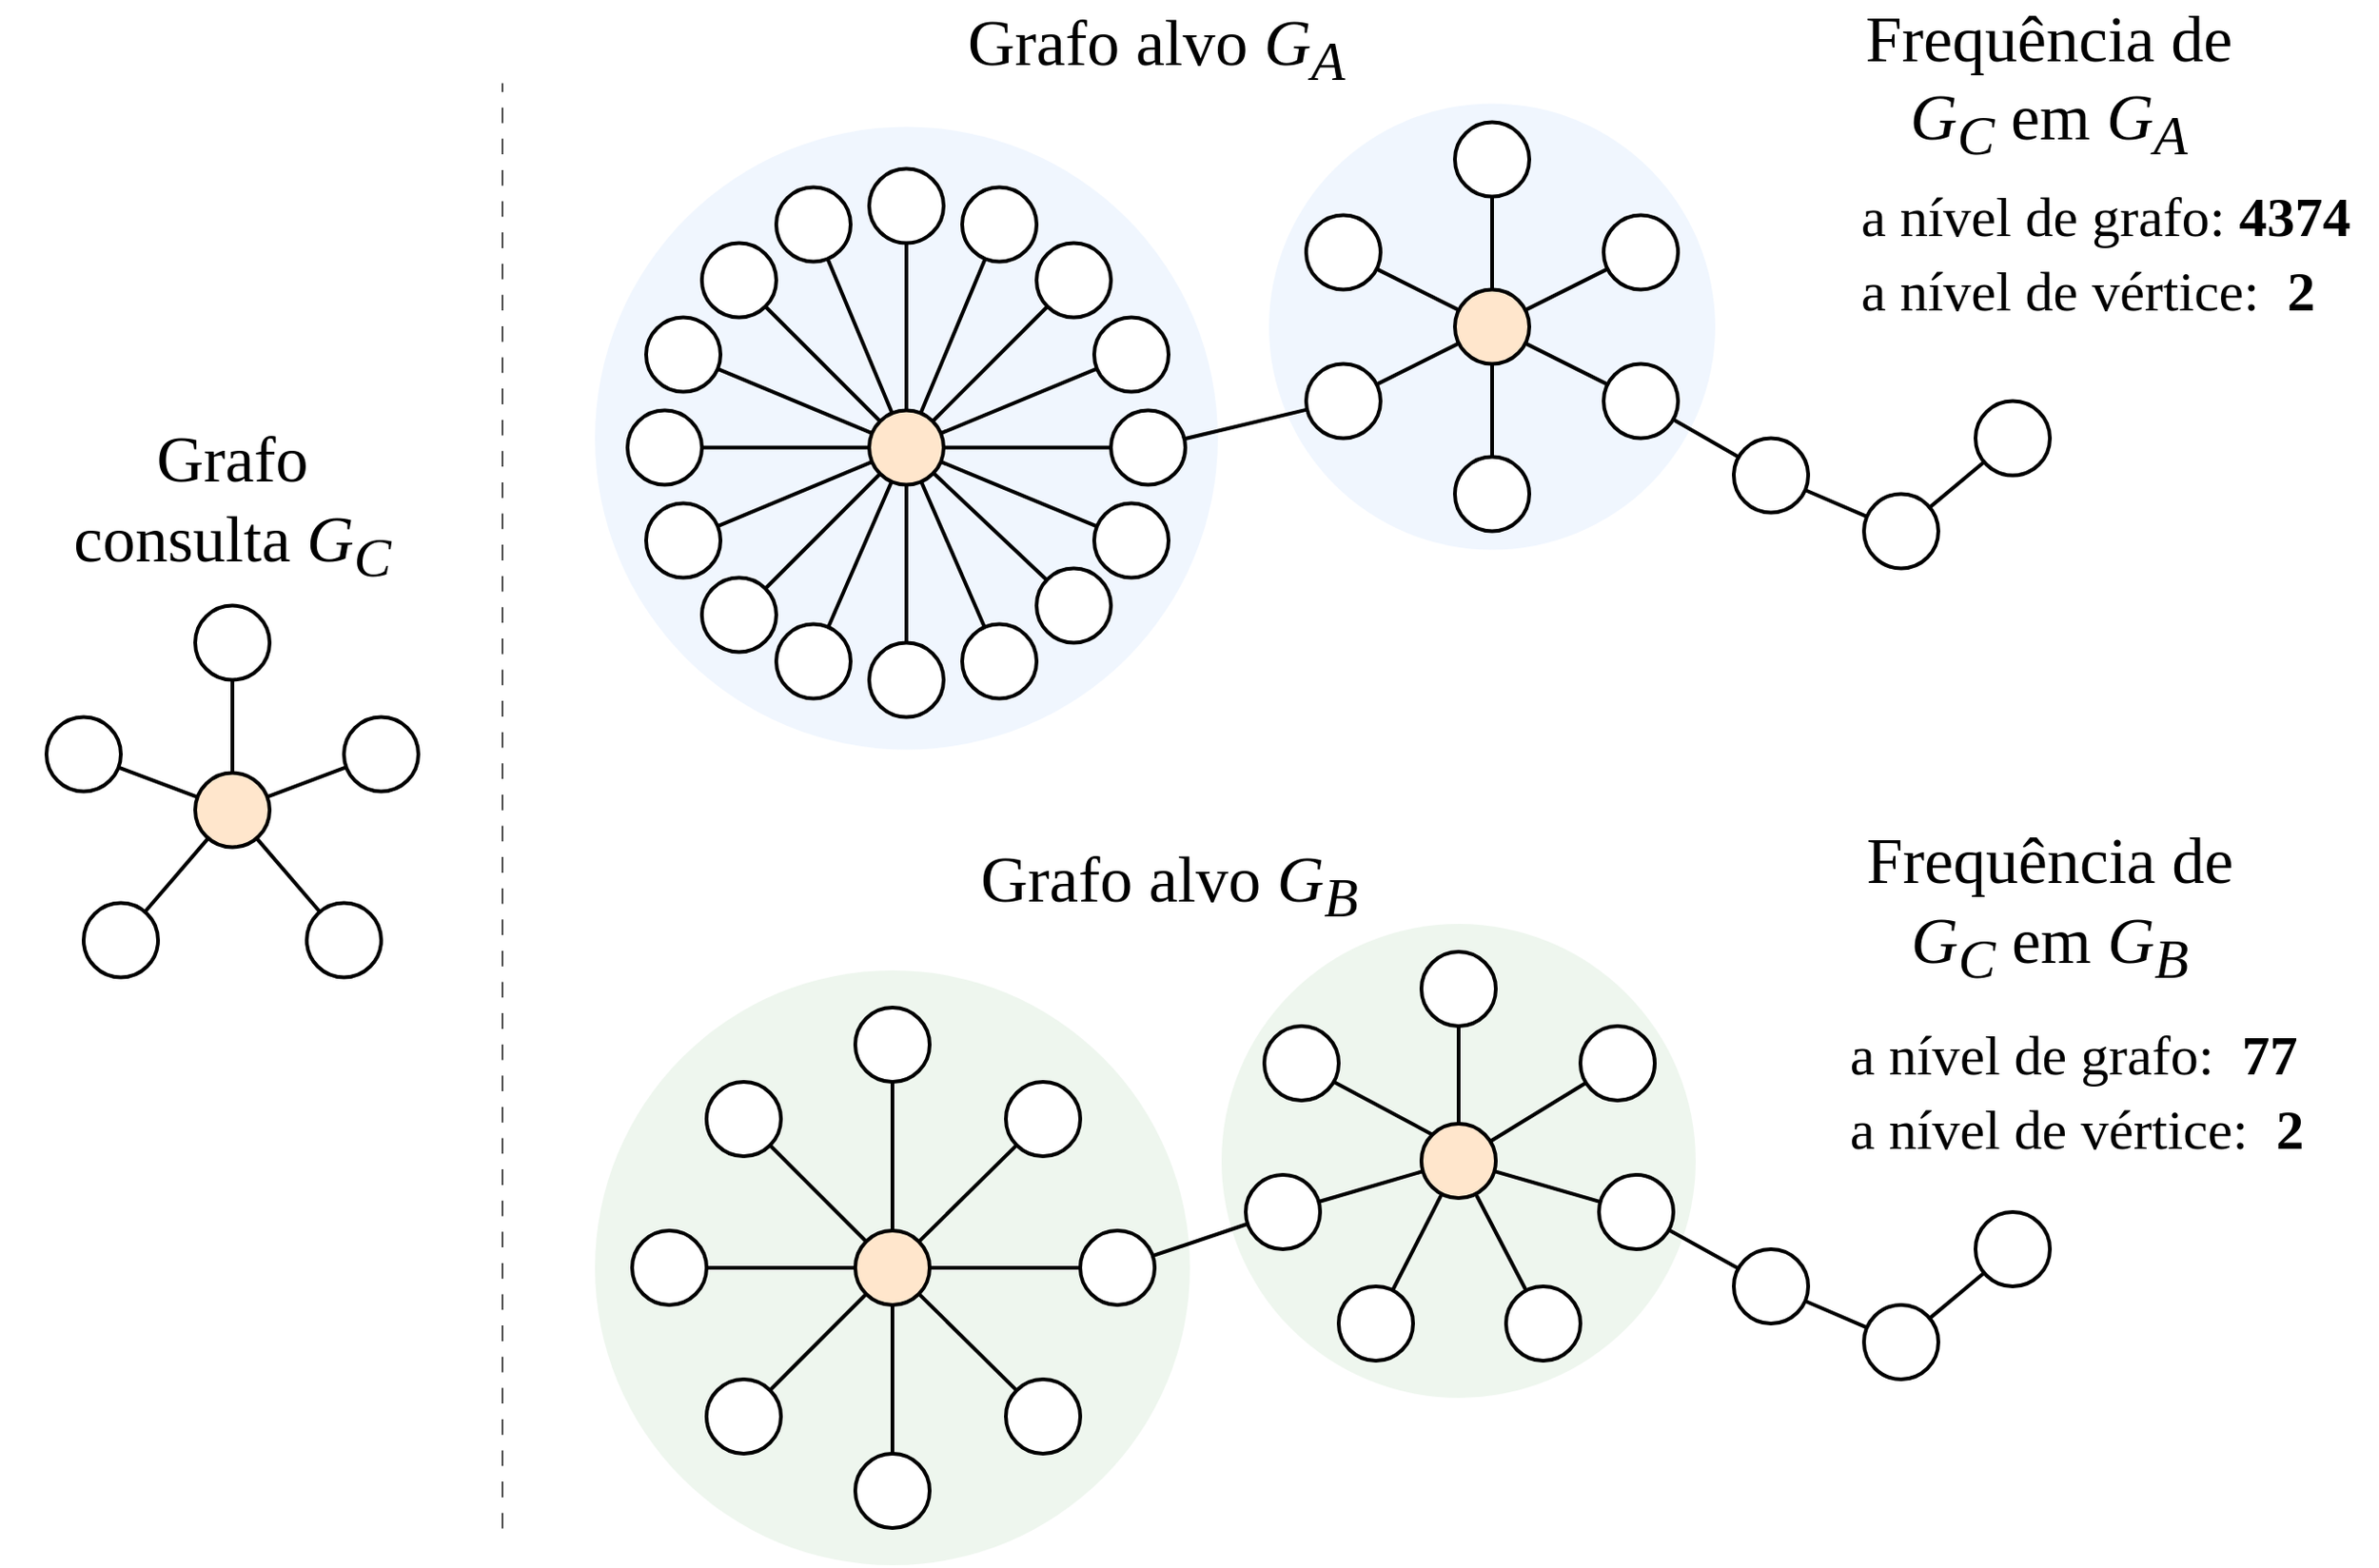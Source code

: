<mxfile version="25.0.2" pages="6">
  <diagram name="ex_estrelas_freq" id="4SAC9sjLLvqKEAj7JR11">
    <mxGraphModel dx="4090" dy="1303" grid="1" gridSize="10" guides="1" tooltips="1" connect="1" arrows="1" fold="1" page="1" pageScale="1" pageWidth="850" pageHeight="1100" math="0" shadow="0">
      <root>
        <mxCell id="0" />
        <mxCell id="1" parent="0" />
        <mxCell id="5gJyyuX5VcyQMLYwxKrJ-1" value="" style="ellipse;whiteSpace=wrap;html=1;aspect=fixed;fillColor=#d5e8d4;dashed=1;strokeColor=none;opacity=40;" parent="1" vertex="1">
          <mxGeometry x="-223" y="650" width="255" height="255" as="geometry" />
        </mxCell>
        <mxCell id="5gJyyuX5VcyQMLYwxKrJ-2" value="" style="ellipse;whiteSpace=wrap;html=1;aspect=fixed;fillColor=#d5e8d4;dashed=1;strokeColor=none;opacity=40;" parent="1" vertex="1">
          <mxGeometry x="-560" y="675" width="320" height="320" as="geometry" />
        </mxCell>
        <mxCell id="5gJyyuX5VcyQMLYwxKrJ-3" value="" style="ellipse;whiteSpace=wrap;html=1;aspect=fixed;fillColor=#dae8fc;dashed=1;strokeColor=none;opacity=40;" parent="1" vertex="1">
          <mxGeometry x="-197.5" y="208.75" width="240" height="240" as="geometry" />
        </mxCell>
        <mxCell id="5gJyyuX5VcyQMLYwxKrJ-4" value="" style="ellipse;whiteSpace=wrap;html=1;aspect=fixed;strokeWidth=2;" parent="1" vertex="1">
          <mxGeometry x="-177.5" y="268.75" width="40" height="40" as="geometry" />
        </mxCell>
        <mxCell id="5gJyyuX5VcyQMLYwxKrJ-5" value="" style="ellipse;whiteSpace=wrap;html=1;aspect=fixed;strokeWidth=2;fillColor=#ffe6cc;strokeColor=#000000;" parent="1" vertex="1">
          <mxGeometry x="-97.5" y="308.75" width="40" height="40" as="geometry" />
        </mxCell>
        <mxCell id="5gJyyuX5VcyQMLYwxKrJ-6" value="" style="ellipse;whiteSpace=wrap;html=1;aspect=fixed;strokeWidth=2;" parent="1" vertex="1">
          <mxGeometry x="-97.5" y="218.75" width="40" height="40" as="geometry" />
        </mxCell>
        <mxCell id="5gJyyuX5VcyQMLYwxKrJ-7" value="" style="ellipse;whiteSpace=wrap;html=1;aspect=fixed;strokeWidth=2;" parent="1" vertex="1">
          <mxGeometry x="-97.5" y="398.75" width="40" height="40" as="geometry" />
        </mxCell>
        <mxCell id="5gJyyuX5VcyQMLYwxKrJ-8" value="" style="ellipse;whiteSpace=wrap;html=1;aspect=fixed;strokeWidth=2;" parent="1" vertex="1">
          <mxGeometry x="-177.5" y="348.75" width="40" height="40" as="geometry" />
        </mxCell>
        <mxCell id="5gJyyuX5VcyQMLYwxKrJ-9" value="" style="ellipse;whiteSpace=wrap;html=1;aspect=fixed;strokeWidth=2;" parent="1" vertex="1">
          <mxGeometry x="-17.5" y="348.75" width="40" height="40" as="geometry" />
        </mxCell>
        <mxCell id="5gJyyuX5VcyQMLYwxKrJ-10" value="" style="ellipse;whiteSpace=wrap;html=1;aspect=fixed;strokeWidth=2;" parent="1" vertex="1">
          <mxGeometry x="-17.5" y="268.75" width="40" height="40" as="geometry" />
        </mxCell>
        <mxCell id="5gJyyuX5VcyQMLYwxKrJ-11" value="" style="endArrow=none;html=1;rounded=0;strokeWidth=2;" parent="1" source="5gJyyuX5VcyQMLYwxKrJ-10" target="5gJyyuX5VcyQMLYwxKrJ-5" edge="1">
          <mxGeometry width="50" height="50" relative="1" as="geometry">
            <mxPoint x="-34.5" y="388.75" as="sourcePoint" />
            <mxPoint x="-120.5" y="364.75" as="targetPoint" />
          </mxGeometry>
        </mxCell>
        <mxCell id="5gJyyuX5VcyQMLYwxKrJ-12" value="" style="endArrow=none;html=1;rounded=0;strokeWidth=2;" parent="1" source="5gJyyuX5VcyQMLYwxKrJ-9" target="5gJyyuX5VcyQMLYwxKrJ-5" edge="1">
          <mxGeometry width="50" height="50" relative="1" as="geometry">
            <mxPoint x="-5.5" y="306.75" as="sourcePoint" />
            <mxPoint x="-7.5" y="318.75" as="targetPoint" />
          </mxGeometry>
        </mxCell>
        <mxCell id="5gJyyuX5VcyQMLYwxKrJ-13" value="" style="endArrow=none;html=1;rounded=0;strokeWidth=2;" parent="1" source="5gJyyuX5VcyQMLYwxKrJ-5" target="5gJyyuX5VcyQMLYwxKrJ-6" edge="1">
          <mxGeometry width="50" height="50" relative="1" as="geometry">
            <mxPoint x="-25.5" y="298.75" as="sourcePoint" />
            <mxPoint x="-67.5" y="268.75" as="targetPoint" />
            <Array as="points" />
          </mxGeometry>
        </mxCell>
        <mxCell id="5gJyyuX5VcyQMLYwxKrJ-14" value="" style="endArrow=none;html=1;rounded=0;strokeWidth=2;" parent="1" source="5gJyyuX5VcyQMLYwxKrJ-7" target="5gJyyuX5VcyQMLYwxKrJ-5" edge="1">
          <mxGeometry width="50" height="50" relative="1" as="geometry">
            <mxPoint x="-67.5" y="318.75" as="sourcePoint" />
            <mxPoint x="-67.5" y="258.75" as="targetPoint" />
            <Array as="points" />
          </mxGeometry>
        </mxCell>
        <mxCell id="5gJyyuX5VcyQMLYwxKrJ-15" value="" style="endArrow=none;html=1;rounded=0;strokeWidth=2;" parent="1" source="5gJyyuX5VcyQMLYwxKrJ-5" target="5gJyyuX5VcyQMLYwxKrJ-8" edge="1">
          <mxGeometry width="50" height="50" relative="1" as="geometry">
            <mxPoint x="-67.5" y="418.75" as="sourcePoint" />
            <mxPoint x="-67.5" y="358.75" as="targetPoint" />
            <Array as="points" />
          </mxGeometry>
        </mxCell>
        <mxCell id="5gJyyuX5VcyQMLYwxKrJ-16" value="" style="endArrow=none;html=1;rounded=0;strokeWidth=2;" parent="1" source="5gJyyuX5VcyQMLYwxKrJ-5" target="5gJyyuX5VcyQMLYwxKrJ-4" edge="1">
          <mxGeometry width="50" height="50" relative="1" as="geometry">
            <mxPoint x="-67.5" y="318.75" as="sourcePoint" />
            <mxPoint x="-67.5" y="258.75" as="targetPoint" />
            <Array as="points" />
          </mxGeometry>
        </mxCell>
        <mxCell id="5gJyyuX5VcyQMLYwxKrJ-17" value="" style="ellipse;whiteSpace=wrap;html=1;aspect=fixed;strokeWidth=2;fillColor=#ffe6cc;strokeColor=#000000;" parent="1" vertex="1">
          <mxGeometry x="-775" y="568.75" width="40" height="40" as="geometry" />
        </mxCell>
        <mxCell id="5gJyyuX5VcyQMLYwxKrJ-18" value="" style="ellipse;whiteSpace=wrap;html=1;aspect=fixed;fillColor=default;strokeWidth=2;" parent="1" vertex="1">
          <mxGeometry x="-775" y="478.75" width="40" height="40" as="geometry" />
        </mxCell>
        <mxCell id="5gJyyuX5VcyQMLYwxKrJ-19" value="" style="ellipse;whiteSpace=wrap;html=1;aspect=fixed;fillColor=default;strokeWidth=2;" parent="1" vertex="1">
          <mxGeometry x="-835" y="638.75" width="40" height="40" as="geometry" />
        </mxCell>
        <mxCell id="5gJyyuX5VcyQMLYwxKrJ-20" value="" style="ellipse;whiteSpace=wrap;html=1;aspect=fixed;fillColor=default;strokeWidth=2;" parent="1" vertex="1">
          <mxGeometry x="-855" y="538.75" width="40" height="40" as="geometry" />
        </mxCell>
        <mxCell id="5gJyyuX5VcyQMLYwxKrJ-21" value="" style="ellipse;whiteSpace=wrap;html=1;aspect=fixed;fillColor=default;strokeWidth=2;" parent="1" vertex="1">
          <mxGeometry x="-715" y="638.75" width="40" height="40" as="geometry" />
        </mxCell>
        <mxCell id="5gJyyuX5VcyQMLYwxKrJ-22" value="" style="ellipse;whiteSpace=wrap;html=1;aspect=fixed;fillColor=default;strokeWidth=2;" parent="1" vertex="1">
          <mxGeometry x="-695" y="538.75" width="40" height="40" as="geometry" />
        </mxCell>
        <mxCell id="5gJyyuX5VcyQMLYwxKrJ-23" value="" style="endArrow=none;html=1;rounded=0;strokeWidth=2;" parent="1" source="5gJyyuX5VcyQMLYwxKrJ-22" target="5gJyyuX5VcyQMLYwxKrJ-17" edge="1">
          <mxGeometry width="50" height="50" relative="1" as="geometry">
            <mxPoint x="-712" y="638.75" as="sourcePoint" />
            <mxPoint x="-798" y="614.75" as="targetPoint" />
          </mxGeometry>
        </mxCell>
        <mxCell id="5gJyyuX5VcyQMLYwxKrJ-24" value="" style="endArrow=none;html=1;rounded=0;strokeWidth=2;" parent="1" source="5gJyyuX5VcyQMLYwxKrJ-17" target="5gJyyuX5VcyQMLYwxKrJ-18" edge="1">
          <mxGeometry width="50" height="50" relative="1" as="geometry">
            <mxPoint x="-703" y="548.75" as="sourcePoint" />
            <mxPoint x="-745" y="518.75" as="targetPoint" />
            <Array as="points" />
          </mxGeometry>
        </mxCell>
        <mxCell id="5gJyyuX5VcyQMLYwxKrJ-25" value="" style="endArrow=none;html=1;rounded=0;strokeWidth=2;" parent="1" source="5gJyyuX5VcyQMLYwxKrJ-19" target="5gJyyuX5VcyQMLYwxKrJ-17" edge="1">
          <mxGeometry width="50" height="50" relative="1" as="geometry">
            <mxPoint x="-745" y="568.75" as="sourcePoint" />
            <mxPoint x="-745" y="508.75" as="targetPoint" />
            <Array as="points" />
          </mxGeometry>
        </mxCell>
        <mxCell id="5gJyyuX5VcyQMLYwxKrJ-26" value="" style="endArrow=none;html=1;rounded=0;strokeWidth=2;" parent="1" source="5gJyyuX5VcyQMLYwxKrJ-17" target="5gJyyuX5VcyQMLYwxKrJ-20" edge="1">
          <mxGeometry width="50" height="50" relative="1" as="geometry">
            <mxPoint x="-745" y="668.75" as="sourcePoint" />
            <mxPoint x="-745" y="608.75" as="targetPoint" />
            <Array as="points" />
          </mxGeometry>
        </mxCell>
        <mxCell id="5gJyyuX5VcyQMLYwxKrJ-27" value="" style="endArrow=none;html=1;rounded=0;strokeWidth=2;" parent="1" source="5gJyyuX5VcyQMLYwxKrJ-21" target="5gJyyuX5VcyQMLYwxKrJ-17" edge="1">
          <mxGeometry width="50" height="50" relative="1" as="geometry">
            <mxPoint x="-797" y="649.75" as="sourcePoint" />
            <mxPoint x="-759" y="602.75" as="targetPoint" />
            <Array as="points" />
          </mxGeometry>
        </mxCell>
        <mxCell id="5gJyyuX5VcyQMLYwxKrJ-28" value="" style="ellipse;whiteSpace=wrap;html=1;aspect=fixed;strokeWidth=2;" parent="1" vertex="1">
          <mxGeometry x="122.5" y="418.75" width="40" height="40" as="geometry" />
        </mxCell>
        <mxCell id="5gJyyuX5VcyQMLYwxKrJ-29" value="" style="ellipse;whiteSpace=wrap;html=1;aspect=fixed;strokeWidth=2;" parent="1" vertex="1">
          <mxGeometry x="182.5" y="368.75" width="40" height="40" as="geometry" />
        </mxCell>
        <mxCell id="5gJyyuX5VcyQMLYwxKrJ-30" value="" style="ellipse;whiteSpace=wrap;html=1;aspect=fixed;strokeWidth=2;" parent="1" vertex="1">
          <mxGeometry x="52.5" y="388.75" width="40" height="40" as="geometry" />
        </mxCell>
        <mxCell id="5gJyyuX5VcyQMLYwxKrJ-31" value="" style="endArrow=none;html=1;rounded=0;strokeWidth=2;" parent="1" source="5gJyyuX5VcyQMLYwxKrJ-29" target="5gJyyuX5VcyQMLYwxKrJ-28" edge="1">
          <mxGeometry width="50" height="50" relative="1" as="geometry">
            <mxPoint x="216.642" y="348.748" as="sourcePoint" />
            <mxPoint x="132.5" y="472.89" as="targetPoint" />
            <Array as="points" />
          </mxGeometry>
        </mxCell>
        <mxCell id="5gJyyuX5VcyQMLYwxKrJ-32" value="" style="endArrow=none;html=1;rounded=0;strokeWidth=2;" parent="1" source="5gJyyuX5VcyQMLYwxKrJ-28" target="5gJyyuX5VcyQMLYwxKrJ-30" edge="1">
          <mxGeometry width="50" height="50" relative="1" as="geometry">
            <mxPoint x="162.5" y="538.75" as="sourcePoint" />
            <mxPoint x="162.5" y="478.75" as="targetPoint" />
            <Array as="points" />
          </mxGeometry>
        </mxCell>
        <mxCell id="5gJyyuX5VcyQMLYwxKrJ-33" value="" style="endArrow=none;html=1;rounded=0;strokeWidth=2;" parent="1" source="5gJyyuX5VcyQMLYwxKrJ-9" target="5gJyyuX5VcyQMLYwxKrJ-30" edge="1">
          <mxGeometry width="50" height="50" relative="1" as="geometry">
            <mxPoint x="-22.5" y="520.75" as="sourcePoint" />
            <mxPoint x="-177.5" y="550.75" as="targetPoint" />
            <Array as="points" />
          </mxGeometry>
        </mxCell>
        <mxCell id="5gJyyuX5VcyQMLYwxKrJ-34" value="" style="ellipse;whiteSpace=wrap;html=1;aspect=fixed;fillColor=default;strokeWidth=2;" parent="1" vertex="1">
          <mxGeometry x="-500" y="735" width="40" height="40" as="geometry" />
        </mxCell>
        <mxCell id="5gJyyuX5VcyQMLYwxKrJ-35" value="" style="ellipse;whiteSpace=wrap;html=1;aspect=fixed;fillColor=default;strokeWidth=2;" parent="1" vertex="1">
          <mxGeometry x="-420" y="695" width="40" height="40" as="geometry" />
        </mxCell>
        <mxCell id="5gJyyuX5VcyQMLYwxKrJ-36" value="" style="ellipse;whiteSpace=wrap;html=1;aspect=fixed;fillColor=default;strokeWidth=2;" parent="1" vertex="1">
          <mxGeometry x="-339" y="735" width="40" height="40" as="geometry" />
        </mxCell>
        <mxCell id="5gJyyuX5VcyQMLYwxKrJ-37" value="" style="ellipse;whiteSpace=wrap;html=1;aspect=fixed;fillColor=default;strokeWidth=2;" parent="1" vertex="1">
          <mxGeometry x="-299" y="815" width="40" height="40" as="geometry" />
        </mxCell>
        <mxCell id="5gJyyuX5VcyQMLYwxKrJ-38" value="" style="ellipse;whiteSpace=wrap;html=1;aspect=fixed;strokeWidth=2;fillColor=#ffe6cc;strokeColor=#000000;" parent="1" vertex="1">
          <mxGeometry x="-420" y="815" width="40" height="40" as="geometry" />
        </mxCell>
        <mxCell id="5gJyyuX5VcyQMLYwxKrJ-39" value="" style="endArrow=none;html=1;rounded=0;strokeWidth=2;" parent="1" target="5gJyyuX5VcyQMLYwxKrJ-38" edge="1" source="5gJyyuX5VcyQMLYwxKrJ-37">
          <mxGeometry width="50" height="50" relative="1" as="geometry">
            <mxPoint x="-299" y="835" as="sourcePoint" />
            <mxPoint x="-385" y="865" as="targetPoint" />
          </mxGeometry>
        </mxCell>
        <mxCell id="5gJyyuX5VcyQMLYwxKrJ-40" value="" style="endArrow=none;html=1;rounded=0;strokeWidth=2;" parent="1" source="5gJyyuX5VcyQMLYwxKrJ-36" target="5gJyyuX5VcyQMLYwxKrJ-38" edge="1">
          <mxGeometry width="50" height="50" relative="1" as="geometry">
            <mxPoint x="-299" y="799" as="sourcePoint" />
            <mxPoint x="-386" y="858" as="targetPoint" />
          </mxGeometry>
        </mxCell>
        <mxCell id="5gJyyuX5VcyQMLYwxKrJ-41" value="" style="endArrow=none;html=1;rounded=0;strokeWidth=2;" parent="1" source="5gJyyuX5VcyQMLYwxKrJ-35" target="5gJyyuX5VcyQMLYwxKrJ-38" edge="1">
          <mxGeometry width="50" height="50" relative="1" as="geometry">
            <mxPoint x="-430" y="735" as="sourcePoint" />
            <mxPoint x="-462" y="837" as="targetPoint" />
          </mxGeometry>
        </mxCell>
        <mxCell id="5gJyyuX5VcyQMLYwxKrJ-42" value="" style="endArrow=none;html=1;rounded=0;exitX=1;exitY=1;exitDx=0;exitDy=0;entryX=0;entryY=0;entryDx=0;entryDy=0;strokeWidth=2;" parent="1" source="5gJyyuX5VcyQMLYwxKrJ-34" target="5gJyyuX5VcyQMLYwxKrJ-38" edge="1">
          <mxGeometry width="50" height="50" relative="1" as="geometry">
            <mxPoint x="-490" y="771" as="sourcePoint" />
            <mxPoint x="-445" y="875" as="targetPoint" />
          </mxGeometry>
        </mxCell>
        <mxCell id="5gJyyuX5VcyQMLYwxKrJ-43" value="" style="endArrow=none;html=1;rounded=0;strokeWidth=2;" parent="1" source="5gJyyuX5VcyQMLYwxKrJ-44" target="5gJyyuX5VcyQMLYwxKrJ-38" edge="1">
          <mxGeometry width="50" height="50" relative="1" as="geometry">
            <mxPoint x="-516" y="803" as="sourcePoint" />
            <mxPoint x="-470" y="845" as="targetPoint" />
          </mxGeometry>
        </mxCell>
        <mxCell id="5gJyyuX5VcyQMLYwxKrJ-44" value="" style="ellipse;whiteSpace=wrap;html=1;aspect=fixed;fillColor=default;strokeWidth=2;" parent="1" vertex="1">
          <mxGeometry x="-540" y="815" width="40" height="40" as="geometry" />
        </mxCell>
        <mxCell id="5gJyyuX5VcyQMLYwxKrJ-45" value="" style="endArrow=none;html=1;rounded=0;strokeWidth=2;" parent="1" source="5gJyyuX5VcyQMLYwxKrJ-46" target="5gJyyuX5VcyQMLYwxKrJ-38" edge="1">
          <mxGeometry width="50" height="50" relative="1" as="geometry">
            <mxPoint x="-414" y="894" as="sourcePoint" />
            <mxPoint x="-385" y="869" as="targetPoint" />
          </mxGeometry>
        </mxCell>
        <mxCell id="5gJyyuX5VcyQMLYwxKrJ-46" value="" style="ellipse;whiteSpace=wrap;html=1;aspect=fixed;fillColor=default;strokeWidth=2;" parent="1" vertex="1">
          <mxGeometry x="-500" y="895" width="40" height="40" as="geometry" />
        </mxCell>
        <mxCell id="5gJyyuX5VcyQMLYwxKrJ-47" value="" style="endArrow=none;html=1;rounded=0;strokeWidth=2;" parent="1" source="5gJyyuX5VcyQMLYwxKrJ-48" target="5gJyyuX5VcyQMLYwxKrJ-38" edge="1">
          <mxGeometry width="50" height="50" relative="1" as="geometry">
            <mxPoint x="-359" y="899" as="sourcePoint" />
            <mxPoint x="-367" y="870" as="targetPoint" />
          </mxGeometry>
        </mxCell>
        <mxCell id="5gJyyuX5VcyQMLYwxKrJ-48" value="" style="ellipse;whiteSpace=wrap;html=1;aspect=fixed;fillColor=default;strokeWidth=2;" parent="1" vertex="1">
          <mxGeometry x="-420" y="935" width="40" height="40" as="geometry" />
        </mxCell>
        <mxCell id="5gJyyuX5VcyQMLYwxKrJ-49" value="" style="endArrow=none;html=1;rounded=0;strokeWidth=2;" parent="1" source="5gJyyuX5VcyQMLYwxKrJ-50" target="5gJyyuX5VcyQMLYwxKrJ-38" edge="1">
          <mxGeometry width="50" height="50" relative="1" as="geometry">
            <mxPoint x="-263" y="871" as="sourcePoint" />
            <mxPoint x="-390" y="855" as="targetPoint" />
          </mxGeometry>
        </mxCell>
        <mxCell id="5gJyyuX5VcyQMLYwxKrJ-50" value="" style="ellipse;whiteSpace=wrap;html=1;aspect=fixed;fillColor=default;strokeWidth=2;" parent="1" vertex="1">
          <mxGeometry x="-339" y="895" width="40" height="40" as="geometry" />
        </mxCell>
        <mxCell id="5gJyyuX5VcyQMLYwxKrJ-51" value="" style="endArrow=none;html=1;rounded=0;strokeWidth=2;" parent="1" source="5gJyyuX5VcyQMLYwxKrJ-112" target="5gJyyuX5VcyQMLYwxKrJ-37" edge="1">
          <mxGeometry width="50" height="50" relative="1" as="geometry">
            <mxPoint x="-193.28" y="812.28" as="sourcePoint" />
            <mxPoint x="-386" y="861" as="targetPoint" />
          </mxGeometry>
        </mxCell>
        <mxCell id="5gJyyuX5VcyQMLYwxKrJ-52" value="" style="ellipse;whiteSpace=wrap;html=1;aspect=fixed;fillColor=#dae8fc;dashed=1;strokeColor=none;opacity=40;" parent="1" vertex="1">
          <mxGeometry x="-560" y="221.25" width="335" height="335" as="geometry" />
        </mxCell>
        <mxCell id="5gJyyuX5VcyQMLYwxKrJ-53" value="" style="ellipse;whiteSpace=wrap;html=1;aspect=fixed;fillColor=default;strokeWidth=2;" parent="1" vertex="1">
          <mxGeometry x="-502.5" y="283.75" width="40" height="40" as="geometry" />
        </mxCell>
        <mxCell id="5gJyyuX5VcyQMLYwxKrJ-54" value="" style="ellipse;whiteSpace=wrap;html=1;aspect=fixed;fillColor=default;strokeWidth=2;" parent="1" vertex="1">
          <mxGeometry x="-412.5" y="243.75" width="40" height="40" as="geometry" />
        </mxCell>
        <mxCell id="5gJyyuX5VcyQMLYwxKrJ-55" value="" style="ellipse;whiteSpace=wrap;html=1;aspect=fixed;fillColor=default;strokeWidth=2;" parent="1" vertex="1">
          <mxGeometry x="-322.5" y="283.75" width="40" height="40" as="geometry" />
        </mxCell>
        <mxCell id="5gJyyuX5VcyQMLYwxKrJ-56" value="" style="ellipse;whiteSpace=wrap;html=1;aspect=fixed;fillColor=default;strokeWidth=2;" parent="1" vertex="1">
          <mxGeometry x="-282.5" y="373.75" width="40" height="40" as="geometry" />
        </mxCell>
        <mxCell id="5gJyyuX5VcyQMLYwxKrJ-57" value="" style="ellipse;whiteSpace=wrap;html=1;aspect=fixed;strokeWidth=2;fillColor=#ffe6cc;strokeColor=#000000;" parent="1" vertex="1">
          <mxGeometry x="-412.5" y="373.75" width="40" height="40" as="geometry" />
        </mxCell>
        <mxCell id="5gJyyuX5VcyQMLYwxKrJ-58" value="" style="endArrow=none;html=1;rounded=0;strokeWidth=2;" parent="1" source="5gJyyuX5VcyQMLYwxKrJ-56" target="5gJyyuX5VcyQMLYwxKrJ-57" edge="1">
          <mxGeometry width="50" height="50" relative="1" as="geometry">
            <mxPoint x="-291.5" y="393.75" as="sourcePoint" />
            <mxPoint x="-377.5" y="423.75" as="targetPoint" />
          </mxGeometry>
        </mxCell>
        <mxCell id="5gJyyuX5VcyQMLYwxKrJ-59" value="" style="endArrow=none;html=1;rounded=0;strokeWidth=2;" parent="1" source="5gJyyuX5VcyQMLYwxKrJ-55" target="5gJyyuX5VcyQMLYwxKrJ-57" edge="1">
          <mxGeometry width="50" height="50" relative="1" as="geometry">
            <mxPoint x="-291.5" y="357.75" as="sourcePoint" />
            <mxPoint x="-378.5" y="416.75" as="targetPoint" />
          </mxGeometry>
        </mxCell>
        <mxCell id="5gJyyuX5VcyQMLYwxKrJ-60" value="" style="endArrow=none;html=1;rounded=0;strokeWidth=2;" parent="1" source="5gJyyuX5VcyQMLYwxKrJ-54" target="5gJyyuX5VcyQMLYwxKrJ-57" edge="1">
          <mxGeometry width="50" height="50" relative="1" as="geometry">
            <mxPoint x="-422.5" y="293.75" as="sourcePoint" />
            <mxPoint x="-454.5" y="395.75" as="targetPoint" />
          </mxGeometry>
        </mxCell>
        <mxCell id="5gJyyuX5VcyQMLYwxKrJ-61" value="" style="endArrow=none;html=1;rounded=0;strokeWidth=2;" parent="1" source="5gJyyuX5VcyQMLYwxKrJ-53" target="5gJyyuX5VcyQMLYwxKrJ-57" edge="1">
          <mxGeometry width="50" height="50" relative="1" as="geometry">
            <mxPoint x="-482.5" y="329.75" as="sourcePoint" />
            <mxPoint x="-437.5" y="433.75" as="targetPoint" />
          </mxGeometry>
        </mxCell>
        <mxCell id="5gJyyuX5VcyQMLYwxKrJ-62" value="" style="endArrow=none;html=1;rounded=0;strokeWidth=2;" parent="1" source="5gJyyuX5VcyQMLYwxKrJ-63" target="5gJyyuX5VcyQMLYwxKrJ-57" edge="1">
          <mxGeometry width="50" height="50" relative="1" as="geometry">
            <mxPoint x="-508.5" y="361.75" as="sourcePoint" />
            <mxPoint x="-462.5" y="403.75" as="targetPoint" />
          </mxGeometry>
        </mxCell>
        <mxCell id="5gJyyuX5VcyQMLYwxKrJ-63" value="" style="ellipse;whiteSpace=wrap;html=1;aspect=fixed;fillColor=default;strokeWidth=2;" parent="1" vertex="1">
          <mxGeometry x="-542.5" y="373.75" width="40" height="40" as="geometry" />
        </mxCell>
        <mxCell id="5gJyyuX5VcyQMLYwxKrJ-64" value="" style="endArrow=none;html=1;rounded=0;strokeWidth=2;" parent="1" source="5gJyyuX5VcyQMLYwxKrJ-65" target="5gJyyuX5VcyQMLYwxKrJ-57" edge="1">
          <mxGeometry width="50" height="50" relative="1" as="geometry">
            <mxPoint x="-406.5" y="452.75" as="sourcePoint" />
            <mxPoint x="-377.5" y="427.75" as="targetPoint" />
          </mxGeometry>
        </mxCell>
        <mxCell id="5gJyyuX5VcyQMLYwxKrJ-65" value="" style="ellipse;whiteSpace=wrap;html=1;aspect=fixed;fillColor=default;strokeWidth=2;" parent="1" vertex="1">
          <mxGeometry x="-502.5" y="463.75" width="40" height="40" as="geometry" />
        </mxCell>
        <mxCell id="5gJyyuX5VcyQMLYwxKrJ-66" value="" style="endArrow=none;html=1;rounded=0;strokeWidth=2;" parent="1" source="5gJyyuX5VcyQMLYwxKrJ-67" target="5gJyyuX5VcyQMLYwxKrJ-57" edge="1">
          <mxGeometry width="50" height="50" relative="1" as="geometry">
            <mxPoint x="-351.5" y="457.75" as="sourcePoint" />
            <mxPoint x="-359.5" y="428.75" as="targetPoint" />
          </mxGeometry>
        </mxCell>
        <mxCell id="5gJyyuX5VcyQMLYwxKrJ-67" value="" style="ellipse;whiteSpace=wrap;html=1;aspect=fixed;fillColor=default;strokeWidth=2;" parent="1" vertex="1">
          <mxGeometry x="-412.5" y="498.75" width="40" height="40" as="geometry" />
        </mxCell>
        <mxCell id="5gJyyuX5VcyQMLYwxKrJ-68" value="" style="endArrow=none;html=1;rounded=0;strokeWidth=2;" parent="1" source="5gJyyuX5VcyQMLYwxKrJ-69" target="5gJyyuX5VcyQMLYwxKrJ-57" edge="1">
          <mxGeometry width="50" height="50" relative="1" as="geometry">
            <mxPoint x="-255.5" y="429.75" as="sourcePoint" />
            <mxPoint x="-382.5" y="413.75" as="targetPoint" />
          </mxGeometry>
        </mxCell>
        <mxCell id="5gJyyuX5VcyQMLYwxKrJ-69" value="" style="ellipse;whiteSpace=wrap;html=1;aspect=fixed;fillColor=default;strokeWidth=2;" parent="1" vertex="1">
          <mxGeometry x="-322.5" y="458.75" width="40" height="40" as="geometry" />
        </mxCell>
        <mxCell id="5gJyyuX5VcyQMLYwxKrJ-70" value="" style="ellipse;whiteSpace=wrap;html=1;aspect=fixed;fillColor=default;strokeWidth=2;" parent="1" vertex="1">
          <mxGeometry x="-462.5" y="253.75" width="40" height="40" as="geometry" />
        </mxCell>
        <mxCell id="5gJyyuX5VcyQMLYwxKrJ-71" value="" style="endArrow=none;html=1;rounded=0;strokeWidth=2;" parent="1" source="5gJyyuX5VcyQMLYwxKrJ-70" target="5gJyyuX5VcyQMLYwxKrJ-57" edge="1">
          <mxGeometry width="50" height="50" relative="1" as="geometry">
            <mxPoint x="-472.5" y="293.75" as="sourcePoint" />
            <mxPoint x="-402.5" y="373.75" as="targetPoint" />
          </mxGeometry>
        </mxCell>
        <mxCell id="5gJyyuX5VcyQMLYwxKrJ-72" value="" style="ellipse;whiteSpace=wrap;html=1;aspect=fixed;fillColor=default;strokeWidth=2;" parent="1" vertex="1">
          <mxGeometry x="-362.5" y="253.75" width="40" height="40" as="geometry" />
        </mxCell>
        <mxCell id="5gJyyuX5VcyQMLYwxKrJ-73" value="" style="endArrow=none;html=1;rounded=0;strokeWidth=2;" parent="1" source="5gJyyuX5VcyQMLYwxKrJ-72" target="5gJyyuX5VcyQMLYwxKrJ-57" edge="1">
          <mxGeometry width="50" height="50" relative="1" as="geometry">
            <mxPoint x="-372.5" y="313.75" as="sourcePoint" />
            <mxPoint x="-382.5" y="373.75" as="targetPoint" />
          </mxGeometry>
        </mxCell>
        <mxCell id="5gJyyuX5VcyQMLYwxKrJ-74" value="" style="ellipse;whiteSpace=wrap;html=1;aspect=fixed;fillColor=default;strokeWidth=2;" parent="1" vertex="1">
          <mxGeometry x="-532.5" y="323.75" width="40" height="40" as="geometry" />
        </mxCell>
        <mxCell id="5gJyyuX5VcyQMLYwxKrJ-75" value="" style="endArrow=none;html=1;rounded=0;strokeWidth=2;" parent="1" source="5gJyyuX5VcyQMLYwxKrJ-74" target="5gJyyuX5VcyQMLYwxKrJ-57" edge="1">
          <mxGeometry width="50" height="50" relative="1" as="geometry">
            <mxPoint x="-522.5" y="393.75" as="sourcePoint" />
            <mxPoint x="-492.5" y="473.75" as="targetPoint" />
          </mxGeometry>
        </mxCell>
        <mxCell id="5gJyyuX5VcyQMLYwxKrJ-76" value="" style="endArrow=none;html=1;rounded=0;strokeWidth=2;" parent="1" source="5gJyyuX5VcyQMLYwxKrJ-77" target="5gJyyuX5VcyQMLYwxKrJ-57" edge="1">
          <mxGeometry width="50" height="50" relative="1" as="geometry">
            <mxPoint x="-508.5" y="406.75" as="sourcePoint" />
            <mxPoint x="-412.5" y="438.75" as="targetPoint" />
          </mxGeometry>
        </mxCell>
        <mxCell id="5gJyyuX5VcyQMLYwxKrJ-77" value="" style="ellipse;whiteSpace=wrap;html=1;aspect=fixed;fillColor=default;strokeWidth=2;" parent="1" vertex="1">
          <mxGeometry x="-532.5" y="423.75" width="40" height="40" as="geometry" />
        </mxCell>
        <mxCell id="5gJyyuX5VcyQMLYwxKrJ-78" value="" style="endArrow=none;html=1;rounded=0;strokeWidth=2;" parent="1" source="5gJyyuX5VcyQMLYwxKrJ-79" target="5gJyyuX5VcyQMLYwxKrJ-57" edge="1">
          <mxGeometry width="50" height="50" relative="1" as="geometry">
            <mxPoint x="-442.5" y="488.75" as="sourcePoint" />
            <mxPoint x="-442.5" y="408.75" as="targetPoint" />
          </mxGeometry>
        </mxCell>
        <mxCell id="5gJyyuX5VcyQMLYwxKrJ-79" value="" style="ellipse;whiteSpace=wrap;html=1;aspect=fixed;fillColor=default;strokeWidth=2;" parent="1" vertex="1">
          <mxGeometry x="-462.5" y="488.75" width="40" height="40" as="geometry" />
        </mxCell>
        <mxCell id="5gJyyuX5VcyQMLYwxKrJ-80" value="" style="endArrow=none;html=1;rounded=0;strokeWidth=2;" parent="1" source="5gJyyuX5VcyQMLYwxKrJ-81" target="5gJyyuX5VcyQMLYwxKrJ-57" edge="1">
          <mxGeometry width="50" height="50" relative="1" as="geometry">
            <mxPoint x="-286.5" y="462.75" as="sourcePoint" />
            <mxPoint x="-409.5" y="440.75" as="targetPoint" />
          </mxGeometry>
        </mxCell>
        <mxCell id="5gJyyuX5VcyQMLYwxKrJ-81" value="" style="ellipse;whiteSpace=wrap;html=1;aspect=fixed;fillColor=default;strokeWidth=2;" parent="1" vertex="1">
          <mxGeometry x="-362.5" y="488.75" width="40" height="40" as="geometry" />
        </mxCell>
        <mxCell id="5gJyyuX5VcyQMLYwxKrJ-82" value="" style="endArrow=none;html=1;rounded=0;strokeWidth=2;" parent="1" source="5gJyyuX5VcyQMLYwxKrJ-83" target="5gJyyuX5VcyQMLYwxKrJ-57" edge="1">
          <mxGeometry width="50" height="50" relative="1" as="geometry">
            <mxPoint x="-223" y="397.75" as="sourcePoint" />
            <mxPoint x="-346" y="375.75" as="targetPoint" />
          </mxGeometry>
        </mxCell>
        <mxCell id="5gJyyuX5VcyQMLYwxKrJ-83" value="" style="ellipse;whiteSpace=wrap;html=1;aspect=fixed;fillColor=default;strokeWidth=2;" parent="1" vertex="1">
          <mxGeometry x="-291.5" y="423.75" width="40" height="40" as="geometry" />
        </mxCell>
        <mxCell id="5gJyyuX5VcyQMLYwxKrJ-84" value="" style="ellipse;whiteSpace=wrap;html=1;aspect=fixed;fillColor=default;strokeWidth=2;" parent="1" vertex="1">
          <mxGeometry x="-291.5" y="323.75" width="40" height="40" as="geometry" />
        </mxCell>
        <mxCell id="5gJyyuX5VcyQMLYwxKrJ-85" value="" style="endArrow=none;html=1;rounded=0;strokeWidth=2;" parent="1" source="5gJyyuX5VcyQMLYwxKrJ-84" target="5gJyyuX5VcyQMLYwxKrJ-57" edge="1">
          <mxGeometry width="50" height="50" relative="1" as="geometry">
            <mxPoint x="-301.5" y="368.75" as="sourcePoint" />
            <mxPoint x="-271.5" y="448.75" as="targetPoint" />
          </mxGeometry>
        </mxCell>
        <mxCell id="5gJyyuX5VcyQMLYwxKrJ-86" value="" style="endArrow=none;html=1;rounded=0;strokeWidth=2;" parent="1" source="5gJyyuX5VcyQMLYwxKrJ-8" target="5gJyyuX5VcyQMLYwxKrJ-56" edge="1">
          <mxGeometry width="50" height="50" relative="1" as="geometry">
            <mxPoint x="-182.5" y="463.75" as="sourcePoint" />
            <mxPoint x="-251.5" y="438.75" as="targetPoint" />
          </mxGeometry>
        </mxCell>
        <mxCell id="5gJyyuX5VcyQMLYwxKrJ-87" value="&lt;font face=&quot;Times New Roman&quot;&gt;Grafo alvo &lt;i&gt;G&lt;sub&gt;&lt;font style=&quot;font-size: 30px;&quot;&gt;A&lt;/font&gt;&lt;/sub&gt;&lt;/i&gt;&lt;/font&gt;" style="text;html=1;align=center;verticalAlign=middle;whiteSpace=wrap;rounded=0;fontSize=35;" parent="1" vertex="1">
          <mxGeometry x="-370" y="163.75" width="223.5" height="30" as="geometry" />
        </mxCell>
        <mxCell id="5gJyyuX5VcyQMLYwxKrJ-88" value="&lt;font face=&quot;Times New Roman&quot;&gt;Grafo alvo &lt;i&gt;G&lt;sub&gt;&lt;font style=&quot;font-size: 30px;&quot;&gt;B&lt;/font&gt;&lt;/sub&gt;&lt;/i&gt;&lt;/font&gt;" style="text;html=1;align=center;verticalAlign=middle;whiteSpace=wrap;rounded=0;fontSize=35;" parent="1" vertex="1">
          <mxGeometry x="-356.5" y="613.75" width="210" height="30" as="geometry" />
        </mxCell>
        <mxCell id="5gJyyuX5VcyQMLYwxKrJ-89" value="&lt;font face=&quot;Times New Roman&quot;&gt;&lt;span&gt;Grafo consulta&amp;nbsp;&lt;/span&gt;&lt;i&gt;&lt;span&gt;G&lt;/span&gt;&lt;span&gt;&lt;sub&gt;&lt;font style=&quot;font-size: 30px;&quot;&gt;C&lt;/font&gt;&lt;/sub&gt;&lt;/span&gt;&lt;/i&gt;&lt;/font&gt;" style="text;html=1;align=center;verticalAlign=middle;whiteSpace=wrap;rounded=0;fontSize=35;" parent="1" vertex="1">
          <mxGeometry x="-880" y="408.75" width="250" height="30" as="geometry" />
        </mxCell>
        <mxCell id="5gJyyuX5VcyQMLYwxKrJ-90" value="&lt;font&gt;a nível de grafo: &lt;b&gt;4374&lt;/b&gt;&lt;/font&gt;" style="text;html=1;align=left;verticalAlign=middle;whiteSpace=wrap;rounded=0;fontSize=30;fontFamily=Times New Roman;" parent="1" vertex="1">
          <mxGeometry x="119.37" y="253.75" width="274" height="30" as="geometry" />
        </mxCell>
        <mxCell id="5gJyyuX5VcyQMLYwxKrJ-91" value="&lt;font&gt;a nível de vértice:&amp;nbsp; &lt;b&gt;2&lt;/b&gt;&lt;/font&gt;" style="text;html=1;align=left;verticalAlign=middle;whiteSpace=wrap;rounded=0;fontSize=30;fontFamily=Times New Roman;" parent="1" vertex="1">
          <mxGeometry x="119.37" y="293.75" width="278.75" height="30" as="geometry" />
        </mxCell>
        <mxCell id="5gJyyuX5VcyQMLYwxKrJ-92" value="&lt;font&gt;a nível de grafo:&amp;nbsp; &lt;b&gt;77&lt;/b&gt;&lt;/font&gt;" style="text;html=1;align=left;verticalAlign=middle;whiteSpace=wrap;rounded=0;fontSize=30;fontFamily=Times New Roman;" parent="1" vertex="1">
          <mxGeometry x="112.5" y="705" width="243.37" height="30" as="geometry" />
        </mxCell>
        <mxCell id="5gJyyuX5VcyQMLYwxKrJ-93" value="&lt;font&gt;a nível de vértice:&amp;nbsp; &lt;b&gt;2&lt;/b&gt;&lt;/font&gt;" style="text;html=1;align=left;verticalAlign=middle;whiteSpace=wrap;rounded=0;fontSize=30;fontFamily=Times New Roman;" parent="1" vertex="1">
          <mxGeometry x="112.5" y="745" width="253.37" height="30" as="geometry" />
        </mxCell>
        <mxCell id="5gJyyuX5VcyQMLYwxKrJ-94" value="&lt;font face=&quot;Times New Roman&quot;&gt;Frequência de &lt;i&gt;G&lt;sub&gt;&lt;font style=&quot;font-size: 30px;&quot;&gt;C&lt;/font&gt;&lt;/sub&gt;&lt;/i&gt; em&amp;nbsp;&lt;i&gt;G&lt;sub&gt;&lt;font style=&quot;font-size: 30px;&quot;&gt;B&lt;/font&gt;&lt;/sub&gt;&lt;/i&gt;&lt;/font&gt;" style="text;html=1;align=center;verticalAlign=middle;whiteSpace=wrap;rounded=0;fontSize=35;" parent="1" vertex="1">
          <mxGeometry x="119.37" y="625" width="206.5" height="30" as="geometry" />
        </mxCell>
        <mxCell id="5gJyyuX5VcyQMLYwxKrJ-95" value="&lt;font&gt;&lt;span&gt;Frequência de &lt;/span&gt;&lt;i&gt;G&lt;sub&gt;&lt;font style=&quot;font-size: 30px;&quot;&gt;C&lt;/font&gt;&lt;/sub&gt;&lt;/i&gt;&lt;span&gt; em&amp;nbsp;&lt;/span&gt;&lt;i&gt;&lt;span&gt;G&lt;sub&gt;&lt;font style=&quot;font-size: 30px;&quot;&gt;A&lt;/font&gt;&lt;/sub&gt;&lt;/span&gt;&lt;/i&gt;&lt;/font&gt;" style="text;html=1;align=center;verticalAlign=middle;whiteSpace=wrap;rounded=0;fontSize=35;fontFamily=Times New Roman;" parent="1" vertex="1">
          <mxGeometry x="120" y="163.75" width="203.75" height="68.75" as="geometry" />
        </mxCell>
        <mxCell id="5gJyyuX5VcyQMLYwxKrJ-96" value="" style="endArrow=none;dashed=1;html=1;rounded=0;textOpacity=30;fontColor=#999999;fontSize=10;dashPattern=12 12;strokeWidth=0.7;" parent="1" edge="1">
          <mxGeometry width="50" height="50" relative="1" as="geometry">
            <mxPoint x="-610" y="975" as="sourcePoint" />
            <mxPoint x="-610" y="197.5" as="targetPoint" />
          </mxGeometry>
        </mxCell>
        <mxCell id="5gJyyuX5VcyQMLYwxKrJ-97" style="edgeStyle=orthogonalEdgeStyle;rounded=0;orthogonalLoop=1;jettySize=auto;html=1;exitX=0.5;exitY=1;exitDx=0;exitDy=0;" parent="1" source="5gJyyuX5VcyQMLYwxKrJ-88" target="5gJyyuX5VcyQMLYwxKrJ-88" edge="1">
          <mxGeometry relative="1" as="geometry" />
        </mxCell>
        <mxCell id="5gJyyuX5VcyQMLYwxKrJ-98" value="" style="ellipse;whiteSpace=wrap;html=1;aspect=fixed;strokeWidth=2;" parent="1" vertex="1">
          <mxGeometry x="122.5" y="855" width="40" height="40" as="geometry" />
        </mxCell>
        <mxCell id="5gJyyuX5VcyQMLYwxKrJ-99" value="" style="ellipse;whiteSpace=wrap;html=1;aspect=fixed;strokeWidth=2;" parent="1" vertex="1">
          <mxGeometry x="182.5" y="805" width="40" height="40" as="geometry" />
        </mxCell>
        <mxCell id="5gJyyuX5VcyQMLYwxKrJ-100" value="" style="ellipse;whiteSpace=wrap;html=1;aspect=fixed;strokeWidth=2;" parent="1" vertex="1">
          <mxGeometry x="52.5" y="825" width="40" height="40" as="geometry" />
        </mxCell>
        <mxCell id="5gJyyuX5VcyQMLYwxKrJ-101" value="" style="endArrow=none;html=1;rounded=0;strokeWidth=2;" parent="1" source="5gJyyuX5VcyQMLYwxKrJ-99" target="5gJyyuX5VcyQMLYwxKrJ-98" edge="1">
          <mxGeometry width="50" height="50" relative="1" as="geometry">
            <mxPoint x="216.642" y="784.998" as="sourcePoint" />
            <mxPoint x="132.5" y="909.14" as="targetPoint" />
            <Array as="points" />
          </mxGeometry>
        </mxCell>
        <mxCell id="5gJyyuX5VcyQMLYwxKrJ-102" value="" style="endArrow=none;html=1;rounded=0;strokeWidth=2;" parent="1" source="5gJyyuX5VcyQMLYwxKrJ-98" target="5gJyyuX5VcyQMLYwxKrJ-100" edge="1">
          <mxGeometry width="50" height="50" relative="1" as="geometry">
            <mxPoint x="162.5" y="975" as="sourcePoint" />
            <mxPoint x="162.5" y="915" as="targetPoint" />
            <Array as="points" />
          </mxGeometry>
        </mxCell>
        <mxCell id="5gJyyuX5VcyQMLYwxKrJ-103" value="" style="ellipse;whiteSpace=wrap;html=1;aspect=fixed;fillColor=default;strokeWidth=2;" parent="1" vertex="1">
          <mxGeometry x="-200" y="705" width="40" height="40" as="geometry" />
        </mxCell>
        <mxCell id="5gJyyuX5VcyQMLYwxKrJ-104" value="" style="ellipse;whiteSpace=wrap;html=1;aspect=fixed;fillColor=default;strokeWidth=2;" parent="1" vertex="1">
          <mxGeometry x="-115.5" y="665" width="40" height="40" as="geometry" />
        </mxCell>
        <mxCell id="5gJyyuX5VcyQMLYwxKrJ-105" value="" style="ellipse;whiteSpace=wrap;html=1;aspect=fixed;fillColor=default;strokeWidth=2;" parent="1" vertex="1">
          <mxGeometry x="-30" y="705" width="40" height="40" as="geometry" />
        </mxCell>
        <mxCell id="5gJyyuX5VcyQMLYwxKrJ-106" value="" style="ellipse;whiteSpace=wrap;html=1;aspect=fixed;strokeWidth=2;fillColor=#ffe6cc;strokeColor=#000000;" parent="1" vertex="1">
          <mxGeometry x="-115.5" y="757.5" width="40" height="40" as="geometry" />
        </mxCell>
        <mxCell id="5gJyyuX5VcyQMLYwxKrJ-107" value="" style="endArrow=none;html=1;rounded=0;strokeWidth=2;" parent="1" source="5gJyyuX5VcyQMLYwxKrJ-117" target="5gJyyuX5VcyQMLYwxKrJ-106" edge="1">
          <mxGeometry width="50" height="50" relative="1" as="geometry">
            <mxPoint x="5.5" y="777.5" as="sourcePoint" />
            <mxPoint x="-76" y="780" as="targetPoint" />
          </mxGeometry>
        </mxCell>
        <mxCell id="5gJyyuX5VcyQMLYwxKrJ-108" value="" style="endArrow=none;html=1;rounded=0;strokeWidth=2;" parent="1" source="5gJyyuX5VcyQMLYwxKrJ-105" target="5gJyyuX5VcyQMLYwxKrJ-106" edge="1">
          <mxGeometry width="50" height="50" relative="1" as="geometry">
            <mxPoint x="5.5" y="741.5" as="sourcePoint" />
            <mxPoint x="-81.5" y="800.5" as="targetPoint" />
          </mxGeometry>
        </mxCell>
        <mxCell id="5gJyyuX5VcyQMLYwxKrJ-109" value="" style="endArrow=none;html=1;rounded=0;strokeWidth=2;" parent="1" source="5gJyyuX5VcyQMLYwxKrJ-104" target="5gJyyuX5VcyQMLYwxKrJ-106" edge="1">
          <mxGeometry width="50" height="50" relative="1" as="geometry">
            <mxPoint x="-125.5" y="677.5" as="sourcePoint" />
            <mxPoint x="-157.5" y="779.5" as="targetPoint" />
          </mxGeometry>
        </mxCell>
        <mxCell id="5gJyyuX5VcyQMLYwxKrJ-110" value="" style="endArrow=none;html=1;rounded=0;exitX=0.934;exitY=0.75;exitDx=0;exitDy=0;entryX=0;entryY=0;entryDx=0;entryDy=0;strokeWidth=2;exitPerimeter=0;" parent="1" source="5gJyyuX5VcyQMLYwxKrJ-103" target="5gJyyuX5VcyQMLYwxKrJ-106" edge="1">
          <mxGeometry width="50" height="50" relative="1" as="geometry">
            <mxPoint x="-185.5" y="713.5" as="sourcePoint" />
            <mxPoint x="-140.5" y="817.5" as="targetPoint" />
          </mxGeometry>
        </mxCell>
        <mxCell id="5gJyyuX5VcyQMLYwxKrJ-111" value="" style="endArrow=none;html=1;rounded=0;strokeWidth=2;" parent="1" source="5gJyyuX5VcyQMLYwxKrJ-112" target="5gJyyuX5VcyQMLYwxKrJ-106" edge="1">
          <mxGeometry width="50" height="50" relative="1" as="geometry">
            <mxPoint x="-211.5" y="745.5" as="sourcePoint" />
            <mxPoint x="-165.5" y="787.5" as="targetPoint" />
          </mxGeometry>
        </mxCell>
        <mxCell id="5gJyyuX5VcyQMLYwxKrJ-112" value="" style="ellipse;whiteSpace=wrap;html=1;aspect=fixed;fillColor=default;strokeWidth=2;" parent="1" vertex="1">
          <mxGeometry x="-210" y="785" width="40" height="40" as="geometry" />
        </mxCell>
        <mxCell id="5gJyyuX5VcyQMLYwxKrJ-113" value="" style="endArrow=none;html=1;rounded=0;strokeWidth=2;" parent="1" source="5gJyyuX5VcyQMLYwxKrJ-114" target="5gJyyuX5VcyQMLYwxKrJ-106" edge="1">
          <mxGeometry width="50" height="50" relative="1" as="geometry">
            <mxPoint x="-109.5" y="836.5" as="sourcePoint" />
            <mxPoint x="-80.5" y="811.5" as="targetPoint" />
          </mxGeometry>
        </mxCell>
        <mxCell id="5gJyyuX5VcyQMLYwxKrJ-114" value="" style="ellipse;whiteSpace=wrap;html=1;aspect=fixed;fillColor=default;strokeWidth=2;" parent="1" vertex="1">
          <mxGeometry x="-160" y="845" width="40" height="40" as="geometry" />
        </mxCell>
        <mxCell id="5gJyyuX5VcyQMLYwxKrJ-115" value="" style="endArrow=none;html=1;rounded=0;strokeWidth=2;" parent="1" source="5gJyyuX5VcyQMLYwxKrJ-116" target="5gJyyuX5VcyQMLYwxKrJ-106" edge="1">
          <mxGeometry width="50" height="50" relative="1" as="geometry">
            <mxPoint x="41.5" y="813.5" as="sourcePoint" />
            <mxPoint x="-85.5" y="797.5" as="targetPoint" />
          </mxGeometry>
        </mxCell>
        <mxCell id="5gJyyuX5VcyQMLYwxKrJ-116" value="" style="ellipse;whiteSpace=wrap;html=1;aspect=fixed;fillColor=default;strokeWidth=2;" parent="1" vertex="1">
          <mxGeometry x="-70" y="845" width="40" height="40" as="geometry" />
        </mxCell>
        <mxCell id="5gJyyuX5VcyQMLYwxKrJ-117" value="" style="ellipse;whiteSpace=wrap;html=1;aspect=fixed;fillColor=default;strokeWidth=2;" parent="1" vertex="1">
          <mxGeometry x="-20" y="785" width="40" height="40" as="geometry" />
        </mxCell>
        <mxCell id="5gJyyuX5VcyQMLYwxKrJ-118" value="" style="endArrow=none;html=1;rounded=0;strokeWidth=2;" parent="1" source="5gJyyuX5VcyQMLYwxKrJ-117" target="5gJyyuX5VcyQMLYwxKrJ-100" edge="1">
          <mxGeometry width="50" height="50" relative="1" as="geometry">
            <mxPoint x="37.142" y="799.142" as="sourcePoint" />
            <mxPoint x="-234.5" y="826" as="targetPoint" />
          </mxGeometry>
        </mxCell>
      </root>
    </mxGraphModel>
  </diagram>
  <diagram id="Tpa3j7ERRxWAfEHuWqGO" name="estrela10">
    <mxGraphModel dx="1834" dy="645" grid="0" gridSize="10" guides="1" tooltips="1" connect="1" arrows="1" fold="1" page="1" pageScale="1" pageWidth="850" pageHeight="1100" math="1" shadow="0">
      <root>
        <mxCell id="0" />
        <mxCell id="1" parent="0" />
        <mxCell id="A48smQBJTP2YfOjw31bv-1" value="" style="ellipse;whiteSpace=wrap;html=1;aspect=fixed;fillColor=default;strokeWidth=2;" vertex="1" parent="1">
          <mxGeometry x="-762" y="6" width="40" height="40" as="geometry" />
        </mxCell>
        <mxCell id="A48smQBJTP2YfOjw31bv-2" value="" style="endArrow=none;html=1;rounded=0;exitX=0.5;exitY=0;exitDx=0;exitDy=0;entryX=0.5;entryY=1;entryDx=0;entryDy=0;strokeWidth=2;" edge="1" parent="1" source="A48smQBJTP2YfOjw31bv-3" target="A48smQBJTP2YfOjw31bv-1">
          <mxGeometry width="50" height="50" relative="1" as="geometry">
            <mxPoint x="-742" y="66" as="sourcePoint" />
            <mxPoint x="-742" y="46" as="targetPoint" />
          </mxGeometry>
        </mxCell>
        <mxCell id="A48smQBJTP2YfOjw31bv-3" value="" style="ellipse;whiteSpace=wrap;html=1;aspect=fixed;fillColor=#A9C4EB;strokeWidth=2;" vertex="1" parent="1">
          <mxGeometry x="-762" y="86" width="40" height="40" as="geometry" />
        </mxCell>
        <mxCell id="A48smQBJTP2YfOjw31bv-4" value="" style="ellipse;whiteSpace=wrap;html=1;aspect=fixed;fillColor=default;strokeWidth=2;" vertex="1" parent="1">
          <mxGeometry x="-712" y="26" width="40" height="40" as="geometry" />
        </mxCell>
        <mxCell id="A48smQBJTP2YfOjw31bv-5" value="" style="ellipse;whiteSpace=wrap;html=1;aspect=fixed;fillColor=default;strokeWidth=2;" vertex="1" parent="1">
          <mxGeometry x="-812" y="26" width="40" height="40" as="geometry" />
        </mxCell>
        <mxCell id="A48smQBJTP2YfOjw31bv-6" value="" style="endArrow=none;html=1;rounded=0;strokeWidth=2;" edge="1" parent="1" source="A48smQBJTP2YfOjw31bv-3" target="A48smQBJTP2YfOjw31bv-4">
          <mxGeometry width="50" height="50" relative="1" as="geometry">
            <mxPoint x="-732" y="96" as="sourcePoint" />
            <mxPoint x="-732" y="56" as="targetPoint" />
          </mxGeometry>
        </mxCell>
        <mxCell id="A48smQBJTP2YfOjw31bv-7" value="" style="endArrow=none;html=1;rounded=0;strokeWidth=2;" edge="1" parent="1" source="A48smQBJTP2YfOjw31bv-3" target="A48smQBJTP2YfOjw31bv-5">
          <mxGeometry width="50" height="50" relative="1" as="geometry">
            <mxPoint x="-714" y="107" as="sourcePoint" />
            <mxPoint x="-671" y="83" as="targetPoint" />
          </mxGeometry>
        </mxCell>
        <mxCell id="A48smQBJTP2YfOjw31bv-8" value="" style="ellipse;whiteSpace=wrap;html=1;aspect=fixed;fillColor=default;strokeWidth=2;" vertex="1" parent="1">
          <mxGeometry x="-687" y="66" width="40" height="40" as="geometry" />
        </mxCell>
        <mxCell id="A48smQBJTP2YfOjw31bv-9" value="" style="ellipse;whiteSpace=wrap;html=1;aspect=fixed;fillColor=default;strokeWidth=2;" vertex="1" parent="1">
          <mxGeometry x="-838" y="66" width="40" height="40" as="geometry" />
        </mxCell>
        <mxCell id="A48smQBJTP2YfOjw31bv-10" value="" style="endArrow=none;html=1;rounded=0;strokeWidth=2;" edge="1" parent="1" source="A48smQBJTP2YfOjw31bv-3" target="A48smQBJTP2YfOjw31bv-8">
          <mxGeometry width="50" height="50" relative="1" as="geometry">
            <mxPoint x="-714" y="107" as="sourcePoint" />
            <mxPoint x="-670" y="84" as="targetPoint" />
          </mxGeometry>
        </mxCell>
        <mxCell id="A48smQBJTP2YfOjw31bv-11" value="" style="endArrow=none;html=1;rounded=0;strokeWidth=2;" edge="1" parent="1" source="A48smQBJTP2YfOjw31bv-3" target="A48smQBJTP2YfOjw31bv-9">
          <mxGeometry width="50" height="50" relative="1" as="geometry">
            <mxPoint x="-718" y="130" as="sourcePoint" />
            <mxPoint x="-686" y="182" as="targetPoint" />
          </mxGeometry>
        </mxCell>
        <mxCell id="A48smQBJTP2YfOjw31bv-12" value="" style="ellipse;whiteSpace=wrap;html=1;aspect=fixed;fillColor=default;strokeWidth=2;" vertex="1" parent="1">
          <mxGeometry x="-838" y="112" width="40" height="40" as="geometry" />
        </mxCell>
        <mxCell id="A48smQBJTP2YfOjw31bv-13" value="" style="ellipse;whiteSpace=wrap;html=1;aspect=fixed;fillColor=default;strokeWidth=2;" vertex="1" parent="1">
          <mxGeometry x="-687" y="112" width="40" height="40" as="geometry" />
        </mxCell>
        <mxCell id="A48smQBJTP2YfOjw31bv-14" value="" style="endArrow=none;html=1;rounded=0;strokeWidth=2;" edge="1" parent="1" source="A48smQBJTP2YfOjw31bv-3" target="A48smQBJTP2YfOjw31bv-12">
          <mxGeometry width="50" height="50" relative="1" as="geometry">
            <mxPoint x="-750" y="125" as="sourcePoint" />
            <mxPoint x="-807" y="116" as="targetPoint" />
          </mxGeometry>
        </mxCell>
        <mxCell id="A48smQBJTP2YfOjw31bv-15" value="" style="endArrow=none;html=1;rounded=0;strokeWidth=2;" edge="1" parent="1" source="A48smQBJTP2YfOjw31bv-3" target="A48smQBJTP2YfOjw31bv-13">
          <mxGeometry width="50" height="50" relative="1" as="geometry">
            <mxPoint x="-722" y="116" as="sourcePoint" />
            <mxPoint x="-757" y="176" as="targetPoint" />
          </mxGeometry>
        </mxCell>
        <mxCell id="A48smQBJTP2YfOjw31bv-16" value="" style="ellipse;whiteSpace=wrap;html=1;aspect=fixed;fillColor=default;strokeWidth=2;" vertex="1" parent="1">
          <mxGeometry x="-812" y="150" width="40" height="40" as="geometry" />
        </mxCell>
        <mxCell id="A48smQBJTP2YfOjw31bv-17" value="" style="ellipse;whiteSpace=wrap;html=1;aspect=fixed;fillColor=default;strokeWidth=2;" vertex="1" parent="1">
          <mxGeometry x="-712" y="150" width="40" height="40" as="geometry" />
        </mxCell>
        <mxCell id="A48smQBJTP2YfOjw31bv-18" value="" style="ellipse;whiteSpace=wrap;html=1;aspect=fixed;fillColor=default;strokeWidth=2;" vertex="1" parent="1">
          <mxGeometry x="-762" y="166" width="40" height="40" as="geometry" />
        </mxCell>
        <mxCell id="A48smQBJTP2YfOjw31bv-19" value="" style="endArrow=none;html=1;rounded=0;exitX=0.5;exitY=0;exitDx=0;exitDy=0;entryX=0.5;entryY=1;entryDx=0;entryDy=0;strokeWidth=2;" edge="1" parent="1" source="A48smQBJTP2YfOjw31bv-18" target="A48smQBJTP2YfOjw31bv-3">
          <mxGeometry width="50" height="50" relative="1" as="geometry">
            <mxPoint x="-732" y="96" as="sourcePoint" />
            <mxPoint x="-732" y="56" as="targetPoint" />
          </mxGeometry>
        </mxCell>
        <mxCell id="A48smQBJTP2YfOjw31bv-20" value="" style="endArrow=none;html=1;rounded=0;strokeWidth=2;" edge="1" parent="1" source="A48smQBJTP2YfOjw31bv-17" target="A48smQBJTP2YfOjw31bv-3">
          <mxGeometry width="50" height="50" relative="1" as="geometry">
            <mxPoint x="-732" y="176" as="sourcePoint" />
            <mxPoint x="-732" y="136" as="targetPoint" />
          </mxGeometry>
        </mxCell>
        <mxCell id="A48smQBJTP2YfOjw31bv-21" value="" style="endArrow=none;html=1;rounded=0;strokeWidth=2;" edge="1" parent="1" source="A48smQBJTP2YfOjw31bv-16" target="A48smQBJTP2YfOjw31bv-3">
          <mxGeometry width="50" height="50" relative="1" as="geometry">
            <mxPoint x="-696" y="172" as="sourcePoint" />
            <mxPoint x="-720" y="132" as="targetPoint" />
          </mxGeometry>
        </mxCell>
      </root>
    </mxGraphModel>
  </diagram>
  <diagram id="lFzt8NrPxpvOFskL24GL" name="estrela4">
    <mxGraphModel dx="2284" dy="782" grid="0" gridSize="10" guides="1" tooltips="1" connect="1" arrows="1" fold="1" page="1" pageScale="1" pageWidth="850" pageHeight="1100" math="1" shadow="0">
      <root>
        <mxCell id="0" />
        <mxCell id="1" parent="0" />
        <mxCell id="rJHsbxjK7m_mNAK0QMxR-1" value="" style="ellipse;whiteSpace=wrap;html=1;aspect=fixed;fillColor=default;strokeWidth=2;rotation=45;container=0;" vertex="1" parent="1">
          <mxGeometry x="-710" y="120" width="40" height="40" as="geometry" />
        </mxCell>
        <mxCell id="rJHsbxjK7m_mNAK0QMxR-2" value="" style="endArrow=none;html=1;rounded=0;exitX=0.5;exitY=0;exitDx=0;exitDy=0;entryX=0.5;entryY=1;entryDx=0;entryDy=0;strokeWidth=2;" edge="1" parent="1" source="rJHsbxjK7m_mNAK0QMxR-3" target="rJHsbxjK7m_mNAK0QMxR-1">
          <mxGeometry width="50" height="50" relative="1" as="geometry">
            <mxPoint x="-712" y="161" as="sourcePoint" />
            <mxPoint x="-698" y="148" as="targetPoint" />
          </mxGeometry>
        </mxCell>
        <mxCell id="rJHsbxjK7m_mNAK0QMxR-3" value="" style="ellipse;whiteSpace=wrap;html=1;aspect=fixed;fillColor=#A9C4EB;strokeWidth=2;rotation=45;container=0;" vertex="1" parent="1">
          <mxGeometry x="-760" y="170" width="40" height="40" as="geometry" />
        </mxCell>
        <mxCell id="rJHsbxjK7m_mNAK0QMxR-4" value="" style="ellipse;whiteSpace=wrap;html=1;aspect=fixed;fillColor=default;strokeWidth=2;rotation=45;container=0;" vertex="1" parent="1">
          <mxGeometry x="-710" y="220" width="40" height="40" as="geometry" />
        </mxCell>
        <mxCell id="rJHsbxjK7m_mNAK0QMxR-5" value="" style="ellipse;whiteSpace=wrap;html=1;aspect=fixed;fillColor=default;strokeWidth=2;rotation=45;container=0;" vertex="1" parent="1">
          <mxGeometry x="-810" y="120" width="40" height="40" as="geometry" />
        </mxCell>
        <mxCell id="rJHsbxjK7m_mNAK0QMxR-6" value="" style="endArrow=none;html=1;rounded=0;exitX=1;exitY=0.5;exitDx=0;exitDy=0;entryX=0;entryY=0.5;entryDx=0;entryDy=0;strokeWidth=2;" edge="1" parent="1" source="rJHsbxjK7m_mNAK0QMxR-3" target="rJHsbxjK7m_mNAK0QMxR-4">
          <mxGeometry width="50" height="50" relative="1" as="geometry">
            <mxPoint x="-725" y="190" as="sourcePoint" />
            <mxPoint x="-697" y="162" as="targetPoint" />
          </mxGeometry>
        </mxCell>
        <mxCell id="rJHsbxjK7m_mNAK0QMxR-7" value="" style="endArrow=none;html=1;rounded=0;exitX=0;exitY=0.5;exitDx=0;exitDy=0;entryX=1;entryY=0.5;entryDx=0;entryDy=0;strokeWidth=2;" edge="1" parent="1" source="rJHsbxjK7m_mNAK0QMxR-3" target="rJHsbxjK7m_mNAK0QMxR-5">
          <mxGeometry width="50" height="50" relative="1" as="geometry">
            <mxPoint x="-721" y="211" as="sourcePoint" />
            <mxPoint x="-674" y="224" as="targetPoint" />
          </mxGeometry>
        </mxCell>
        <mxCell id="rJHsbxjK7m_mNAK0QMxR-8" value="" style="ellipse;whiteSpace=wrap;html=1;aspect=fixed;fillColor=default;strokeWidth=2;rotation=45;container=0;" vertex="1" parent="1">
          <mxGeometry x="-810" y="220" width="40" height="40" as="geometry" />
        </mxCell>
        <mxCell id="rJHsbxjK7m_mNAK0QMxR-9" value="" style="endArrow=none;html=1;rounded=0;exitX=0.5;exitY=1;exitDx=0;exitDy=0;entryX=0.5;entryY=0;entryDx=0;entryDy=0;strokeWidth=2;" edge="1" parent="1" source="rJHsbxjK7m_mNAK0QMxR-3" target="rJHsbxjK7m_mNAK0QMxR-8">
          <mxGeometry width="50" height="50" relative="1" as="geometry">
            <mxPoint x="-721" y="211" as="sourcePoint" />
            <mxPoint x="-674" y="225" as="targetPoint" />
          </mxGeometry>
        </mxCell>
      </root>
    </mxGraphModel>
  </diagram>
  <diagram id="uh0cL08dUU7AdhbLGZk6" name="estrela5">
    <mxGraphModel dx="2284" dy="782" grid="0" gridSize="10" guides="1" tooltips="1" connect="1" arrows="1" fold="1" page="1" pageScale="1" pageWidth="850" pageHeight="1100" math="1" shadow="0">
      <root>
        <mxCell id="0" />
        <mxCell id="1" parent="0" />
        <mxCell id="59cPExeOrGIhRCtMChGy-1" value="" style="ellipse;whiteSpace=wrap;html=1;aspect=fixed;fillColor=default;strokeWidth=2;" vertex="1" parent="1">
          <mxGeometry x="-749" y="26" width="40" height="40" as="geometry" />
        </mxCell>
        <mxCell id="59cPExeOrGIhRCtMChGy-2" value="" style="endArrow=none;html=1;rounded=0;strokeWidth=2;" edge="1" parent="1" source="59cPExeOrGIhRCtMChGy-3" target="59cPExeOrGIhRCtMChGy-1">
          <mxGeometry width="50" height="50" relative="1" as="geometry">
            <mxPoint x="-729" y="76" as="sourcePoint" />
            <mxPoint x="-729" y="56" as="targetPoint" />
            <Array as="points" />
          </mxGeometry>
        </mxCell>
        <mxCell id="59cPExeOrGIhRCtMChGy-3" value="" style="ellipse;whiteSpace=wrap;html=1;aspect=fixed;fillColor=#A9C4EB;strokeWidth=2;" vertex="1" parent="1">
          <mxGeometry x="-749" y="96" width="40" height="40" as="geometry" />
        </mxCell>
        <mxCell id="59cPExeOrGIhRCtMChGy-4" value="" style="ellipse;whiteSpace=wrap;html=1;aspect=fixed;fillColor=default;strokeWidth=2;" vertex="1" parent="1">
          <mxGeometry x="-674" y="71" width="40" height="40" as="geometry" />
        </mxCell>
        <mxCell id="59cPExeOrGIhRCtMChGy-5" value="" style="ellipse;whiteSpace=wrap;html=1;aspect=fixed;fillColor=default;strokeWidth=2;" vertex="1" parent="1">
          <mxGeometry x="-821" y="71" width="40" height="40" as="geometry" />
        </mxCell>
        <mxCell id="59cPExeOrGIhRCtMChGy-6" value="" style="endArrow=none;html=1;rounded=0;strokeWidth=2;" edge="1" parent="1" source="59cPExeOrGIhRCtMChGy-3" target="59cPExeOrGIhRCtMChGy-4">
          <mxGeometry width="50" height="50" relative="1" as="geometry">
            <mxPoint x="-719" y="106" as="sourcePoint" />
            <mxPoint x="-719" y="66" as="targetPoint" />
          </mxGeometry>
        </mxCell>
        <mxCell id="59cPExeOrGIhRCtMChGy-7" value="" style="endArrow=none;html=1;rounded=0;strokeWidth=2;" edge="1" parent="1" source="59cPExeOrGIhRCtMChGy-3" target="59cPExeOrGIhRCtMChGy-5">
          <mxGeometry width="50" height="50" relative="1" as="geometry">
            <mxPoint x="-701" y="117" as="sourcePoint" />
            <mxPoint x="-658" y="93" as="targetPoint" />
          </mxGeometry>
        </mxCell>
        <mxCell id="59cPExeOrGIhRCtMChGy-8" value="" style="ellipse;whiteSpace=wrap;html=1;aspect=fixed;fillColor=default;strokeWidth=2;" vertex="1" parent="1">
          <mxGeometry x="-699" y="156" width="40" height="40" as="geometry" />
        </mxCell>
        <mxCell id="59cPExeOrGIhRCtMChGy-9" value="" style="ellipse;whiteSpace=wrap;html=1;aspect=fixed;fillColor=default;strokeWidth=2;" vertex="1" parent="1">
          <mxGeometry x="-799" y="156" width="40" height="40" as="geometry" />
        </mxCell>
        <mxCell id="59cPExeOrGIhRCtMChGy-10" value="" style="endArrow=none;html=1;rounded=0;strokeWidth=2;" edge="1" parent="1" source="59cPExeOrGIhRCtMChGy-3" target="59cPExeOrGIhRCtMChGy-8">
          <mxGeometry width="50" height="50" relative="1" as="geometry">
            <mxPoint x="-701" y="117" as="sourcePoint" />
            <mxPoint x="-657" y="94" as="targetPoint" />
          </mxGeometry>
        </mxCell>
        <mxCell id="59cPExeOrGIhRCtMChGy-11" value="" style="endArrow=none;html=1;rounded=0;strokeWidth=2;" edge="1" parent="1" source="59cPExeOrGIhRCtMChGy-3" target="59cPExeOrGIhRCtMChGy-9">
          <mxGeometry width="50" height="50" relative="1" as="geometry">
            <mxPoint x="-705" y="140" as="sourcePoint" />
            <mxPoint x="-673" y="192" as="targetPoint" />
          </mxGeometry>
        </mxCell>
      </root>
    </mxGraphModel>
  </diagram>
  <diagram id="dVdPXDg3HvhJw5Rgi8lc" name="estrela7">
    <mxGraphModel dx="2284" dy="782" grid="0" gridSize="10" guides="1" tooltips="1" connect="1" arrows="1" fold="1" page="1" pageScale="1" pageWidth="850" pageHeight="1100" math="1" shadow="0">
      <root>
        <mxCell id="0" />
        <mxCell id="1" parent="0" />
        <mxCell id="JWmrHr56gzPuNNrXmSPO-1" value="" style="ellipse;whiteSpace=wrap;html=1;aspect=fixed;fillColor=default;strokeWidth=2;" vertex="1" parent="1">
          <mxGeometry x="-767" y="12" width="40" height="40" as="geometry" />
        </mxCell>
        <mxCell id="JWmrHr56gzPuNNrXmSPO-2" value="" style="endArrow=none;html=1;rounded=0;strokeWidth=2;" edge="1" parent="1" source="JWmrHr56gzPuNNrXmSPO-3" target="JWmrHr56gzPuNNrXmSPO-1">
          <mxGeometry width="50" height="50" relative="1" as="geometry">
            <mxPoint x="-747" y="62" as="sourcePoint" />
            <mxPoint x="-747" y="42" as="targetPoint" />
          </mxGeometry>
        </mxCell>
        <mxCell id="JWmrHr56gzPuNNrXmSPO-3" value="" style="ellipse;whiteSpace=wrap;html=1;aspect=fixed;fillColor=#A9C4EB;strokeWidth=2;" vertex="1" parent="1">
          <mxGeometry x="-767" y="82" width="40" height="40" as="geometry" />
        </mxCell>
        <mxCell id="JWmrHr56gzPuNNrXmSPO-4" value="" style="ellipse;whiteSpace=wrap;html=1;aspect=fixed;fillColor=default;strokeWidth=2;" vertex="1" parent="1">
          <mxGeometry x="-707" y="42" width="40" height="40" as="geometry" />
        </mxCell>
        <mxCell id="JWmrHr56gzPuNNrXmSPO-5" value="" style="ellipse;whiteSpace=wrap;html=1;aspect=fixed;fillColor=default;strokeWidth=2;" vertex="1" parent="1">
          <mxGeometry x="-827" y="42" width="40" height="40" as="geometry" />
        </mxCell>
        <mxCell id="JWmrHr56gzPuNNrXmSPO-6" value="" style="endArrow=none;html=1;rounded=0;strokeWidth=2;" edge="1" parent="1" source="JWmrHr56gzPuNNrXmSPO-3" target="JWmrHr56gzPuNNrXmSPO-4">
          <mxGeometry width="50" height="50" relative="1" as="geometry">
            <mxPoint x="-737" y="92" as="sourcePoint" />
            <mxPoint x="-737" y="52" as="targetPoint" />
          </mxGeometry>
        </mxCell>
        <mxCell id="JWmrHr56gzPuNNrXmSPO-7" value="" style="endArrow=none;html=1;rounded=0;strokeWidth=2;" edge="1" parent="1" source="JWmrHr56gzPuNNrXmSPO-3" target="JWmrHr56gzPuNNrXmSPO-5">
          <mxGeometry width="50" height="50" relative="1" as="geometry">
            <mxPoint x="-719" y="103" as="sourcePoint" />
            <mxPoint x="-676" y="79" as="targetPoint" />
          </mxGeometry>
        </mxCell>
        <mxCell id="JWmrHr56gzPuNNrXmSPO-8" value="" style="ellipse;whiteSpace=wrap;html=1;aspect=fixed;fillColor=default;strokeWidth=2;" vertex="1" parent="1">
          <mxGeometry x="-697" y="102" width="40" height="40" as="geometry" />
        </mxCell>
        <mxCell id="JWmrHr56gzPuNNrXmSPO-9" value="" style="ellipse;whiteSpace=wrap;html=1;aspect=fixed;fillColor=default;strokeWidth=2;" vertex="1" parent="1">
          <mxGeometry x="-837" y="102" width="40" height="40" as="geometry" />
        </mxCell>
        <mxCell id="JWmrHr56gzPuNNrXmSPO-10" value="" style="endArrow=none;html=1;rounded=0;strokeWidth=2;" edge="1" parent="1" source="JWmrHr56gzPuNNrXmSPO-3" target="JWmrHr56gzPuNNrXmSPO-8">
          <mxGeometry width="50" height="50" relative="1" as="geometry">
            <mxPoint x="-719" y="103" as="sourcePoint" />
            <mxPoint x="-675" y="80" as="targetPoint" />
          </mxGeometry>
        </mxCell>
        <mxCell id="JWmrHr56gzPuNNrXmSPO-11" value="" style="endArrow=none;html=1;rounded=0;strokeWidth=2;" edge="1" parent="1" source="JWmrHr56gzPuNNrXmSPO-3" target="JWmrHr56gzPuNNrXmSPO-9">
          <mxGeometry width="50" height="50" relative="1" as="geometry">
            <mxPoint x="-723" y="126" as="sourcePoint" />
            <mxPoint x="-691" y="178" as="targetPoint" />
          </mxGeometry>
        </mxCell>
        <mxCell id="JWmrHr56gzPuNNrXmSPO-12" value="" style="ellipse;whiteSpace=wrap;html=1;aspect=fixed;fillColor=default;strokeWidth=2;" vertex="1" parent="1">
          <mxGeometry x="-797" y="152" width="40" height="40" as="geometry" />
        </mxCell>
        <mxCell id="JWmrHr56gzPuNNrXmSPO-13" value="" style="ellipse;whiteSpace=wrap;html=1;aspect=fixed;fillColor=default;strokeWidth=2;" vertex="1" parent="1">
          <mxGeometry x="-737" y="152" width="40" height="40" as="geometry" />
        </mxCell>
        <mxCell id="JWmrHr56gzPuNNrXmSPO-14" value="" style="endArrow=none;html=1;rounded=0;strokeWidth=2;" edge="1" parent="1" source="JWmrHr56gzPuNNrXmSPO-3" target="JWmrHr56gzPuNNrXmSPO-12">
          <mxGeometry width="50" height="50" relative="1" as="geometry">
            <mxPoint x="-755" y="121" as="sourcePoint" />
            <mxPoint x="-788" y="134" as="targetPoint" />
          </mxGeometry>
        </mxCell>
        <mxCell id="JWmrHr56gzPuNNrXmSPO-15" value="" style="endArrow=none;html=1;rounded=0;strokeWidth=2;" edge="1" parent="1" source="JWmrHr56gzPuNNrXmSPO-3" target="JWmrHr56gzPuNNrXmSPO-13">
          <mxGeometry width="50" height="50" relative="1" as="geometry">
            <mxPoint x="-746" y="130" as="sourcePoint" />
            <mxPoint x="-762" y="172" as="targetPoint" />
          </mxGeometry>
        </mxCell>
      </root>
    </mxGraphModel>
  </diagram>
  <diagram id="QTXi1g9eQwhm5UHwbGRo" name="embedding">
    <mxGraphModel dx="787" dy="516" grid="0" gridSize="10" guides="1" tooltips="1" connect="1" arrows="1" fold="1" page="1" pageScale="1" pageWidth="850" pageHeight="1100" math="0" shadow="0">
      <root>
        <mxCell id="0" />
        <mxCell id="1" parent="0" />
        <mxCell id="MeLryRENsgFBLD_8VilV-1" value="" style="ellipse;whiteSpace=wrap;html=1;aspect=fixed;strokeWidth=2;" vertex="1" parent="1">
          <mxGeometry x="160" y="360" width="40" height="40" as="geometry" />
        </mxCell>
        <mxCell id="MeLryRENsgFBLD_8VilV-2" value="" style="ellipse;whiteSpace=wrap;html=1;aspect=fixed;strokeWidth=2;" vertex="1" parent="1">
          <mxGeometry x="120" y="440" width="40" height="40" as="geometry" />
        </mxCell>
        <mxCell id="MeLryRENsgFBLD_8VilV-3" value="" style="ellipse;whiteSpace=wrap;html=1;aspect=fixed;strokeWidth=2;" vertex="1" parent="1">
          <mxGeometry x="200" y="440" width="40" height="40" as="geometry" />
        </mxCell>
        <mxCell id="MeLryRENsgFBLD_8VilV-4" value="" style="endArrow=none;html=1;rounded=0;entryX=1;entryY=1;entryDx=0;entryDy=0;exitX=0.5;exitY=0;exitDx=0;exitDy=0;strokeWidth=2;" edge="1" parent="1" source="MeLryRENsgFBLD_8VilV-3" target="MeLryRENsgFBLD_8VilV-1">
          <mxGeometry width="50" height="50" relative="1" as="geometry">
            <mxPoint x="200" y="440" as="sourcePoint" />
            <mxPoint x="250" y="390" as="targetPoint" />
          </mxGeometry>
        </mxCell>
        <mxCell id="MeLryRENsgFBLD_8VilV-5" value="" style="endArrow=none;html=1;rounded=0;entryX=0;entryY=1;entryDx=0;entryDy=0;exitX=0.5;exitY=0;exitDx=0;exitDy=0;strokeWidth=2;" edge="1" parent="1" source="MeLryRENsgFBLD_8VilV-2" target="MeLryRENsgFBLD_8VilV-1">
          <mxGeometry width="50" height="50" relative="1" as="geometry">
            <mxPoint x="216" y="456" as="sourcePoint" />
            <mxPoint x="190" y="410" as="targetPoint" />
          </mxGeometry>
        </mxCell>
        <mxCell id="MeLryRENsgFBLD_8VilV-6" value="" style="endArrow=none;html=1;rounded=0;entryX=0;entryY=0.5;entryDx=0;entryDy=0;exitX=1;exitY=0.5;exitDx=0;exitDy=0;strokeWidth=2;" edge="1" parent="1" source="MeLryRENsgFBLD_8VilV-2" target="MeLryRENsgFBLD_8VilV-3">
          <mxGeometry width="50" height="50" relative="1" as="geometry">
            <mxPoint x="150" y="450" as="sourcePoint" />
            <mxPoint x="176" y="404" as="targetPoint" />
          </mxGeometry>
        </mxCell>
        <mxCell id="MeLryRENsgFBLD_8VilV-13" value="" style="ellipse;whiteSpace=wrap;html=1;aspect=fixed;strokeWidth=2;" vertex="1" parent="1">
          <mxGeometry x="280" y="360" width="40" height="40" as="geometry" />
        </mxCell>
        <mxCell id="MeLryRENsgFBLD_8VilV-14" value="" style="ellipse;whiteSpace=wrap;html=1;aspect=fixed;strokeWidth=2;" vertex="1" parent="1">
          <mxGeometry x="280" y="440" width="40" height="40" as="geometry" />
        </mxCell>
        <mxCell id="MeLryRENsgFBLD_8VilV-15" value="" style="ellipse;whiteSpace=wrap;html=1;aspect=fixed;strokeWidth=2;" vertex="1" parent="1">
          <mxGeometry x="360" y="440" width="40" height="40" as="geometry" />
        </mxCell>
        <mxCell id="MeLryRENsgFBLD_8VilV-17" value="" style="endArrow=none;html=1;rounded=0;entryX=0.5;entryY=1;entryDx=0;entryDy=0;exitX=0.5;exitY=0;exitDx=0;exitDy=0;strokeWidth=2;" edge="1" parent="1" source="MeLryRENsgFBLD_8VilV-14" target="MeLryRENsgFBLD_8VilV-13">
          <mxGeometry width="50" height="50" relative="1" as="geometry">
            <mxPoint x="376" y="456" as="sourcePoint" />
            <mxPoint x="350" y="410" as="targetPoint" />
          </mxGeometry>
        </mxCell>
        <mxCell id="MeLryRENsgFBLD_8VilV-18" value="" style="endArrow=none;html=1;rounded=0;entryX=0;entryY=0.5;entryDx=0;entryDy=0;exitX=1;exitY=0.5;exitDx=0;exitDy=0;strokeWidth=2;" edge="1" parent="1" source="MeLryRENsgFBLD_8VilV-14" target="MeLryRENsgFBLD_8VilV-15">
          <mxGeometry width="50" height="50" relative="1" as="geometry">
            <mxPoint x="310" y="450" as="sourcePoint" />
            <mxPoint x="336" y="404" as="targetPoint" />
          </mxGeometry>
        </mxCell>
        <mxCell id="MeLryRENsgFBLD_8VilV-19" value="" style="ellipse;whiteSpace=wrap;html=1;aspect=fixed;strokeWidth=2;" vertex="1" parent="1">
          <mxGeometry x="360" y="360" width="40" height="40" as="geometry" />
        </mxCell>
        <mxCell id="MeLryRENsgFBLD_8VilV-21" value="" style="endArrow=none;html=1;rounded=0;entryX=0;entryY=0.5;entryDx=0;entryDy=0;exitX=1;exitY=0.5;exitDx=0;exitDy=0;strokeWidth=2;" edge="1" parent="1" source="MeLryRENsgFBLD_8VilV-13" target="MeLryRENsgFBLD_8VilV-19">
          <mxGeometry width="50" height="50" relative="1" as="geometry">
            <mxPoint x="330" y="470" as="sourcePoint" />
            <mxPoint x="370" y="470" as="targetPoint" />
          </mxGeometry>
        </mxCell>
        <mxCell id="MeLryRENsgFBLD_8VilV-22" value="" style="endArrow=none;html=1;rounded=0;entryX=0.5;entryY=1;entryDx=0;entryDy=0;exitX=0.5;exitY=0;exitDx=0;exitDy=0;strokeWidth=2;" edge="1" parent="1" source="MeLryRENsgFBLD_8VilV-15" target="MeLryRENsgFBLD_8VilV-19">
          <mxGeometry width="50" height="50" relative="1" as="geometry">
            <mxPoint x="330" y="390" as="sourcePoint" />
            <mxPoint x="370" y="390" as="targetPoint" />
          </mxGeometry>
        </mxCell>
        <mxCell id="MeLryRENsgFBLD_8VilV-23" value="" style="ellipse;whiteSpace=wrap;html=1;aspect=fixed;strokeWidth=2;" vertex="1" parent="1">
          <mxGeometry x="400" y="200" width="40" height="40" as="geometry" />
        </mxCell>
        <mxCell id="MeLryRENsgFBLD_8VilV-24" value="" style="ellipse;whiteSpace=wrap;html=1;aspect=fixed;strokeWidth=2;" vertex="1" parent="1">
          <mxGeometry x="400" y="280" width="40" height="40" as="geometry" />
        </mxCell>
        <mxCell id="MeLryRENsgFBLD_8VilV-25" value="" style="ellipse;whiteSpace=wrap;html=1;aspect=fixed;strokeWidth=2;" vertex="1" parent="1">
          <mxGeometry x="480" y="280" width="40" height="40" as="geometry" />
        </mxCell>
        <mxCell id="MeLryRENsgFBLD_8VilV-26" value="" style="endArrow=none;html=1;rounded=0;entryX=0.5;entryY=1;entryDx=0;entryDy=0;exitX=0.5;exitY=0;exitDx=0;exitDy=0;strokeWidth=2;" edge="1" parent="1" source="MeLryRENsgFBLD_8VilV-24" target="MeLryRENsgFBLD_8VilV-23">
          <mxGeometry width="50" height="50" relative="1" as="geometry">
            <mxPoint x="496" y="296" as="sourcePoint" />
            <mxPoint x="470" y="250" as="targetPoint" />
          </mxGeometry>
        </mxCell>
        <mxCell id="MeLryRENsgFBLD_8VilV-27" value="" style="endArrow=none;html=1;rounded=0;entryX=0;entryY=0.5;entryDx=0;entryDy=0;exitX=1;exitY=0.5;exitDx=0;exitDy=0;strokeWidth=2;" edge="1" parent="1" source="MeLryRENsgFBLD_8VilV-24" target="MeLryRENsgFBLD_8VilV-25">
          <mxGeometry width="50" height="50" relative="1" as="geometry">
            <mxPoint x="430" y="290" as="sourcePoint" />
            <mxPoint x="456" y="244" as="targetPoint" />
          </mxGeometry>
        </mxCell>
        <mxCell id="MeLryRENsgFBLD_8VilV-28" value="" style="ellipse;whiteSpace=wrap;html=1;aspect=fixed;strokeWidth=2;" vertex="1" parent="1">
          <mxGeometry x="480" y="200" width="40" height="40" as="geometry" />
        </mxCell>
        <mxCell id="MeLryRENsgFBLD_8VilV-29" value="" style="endArrow=none;html=1;rounded=0;entryX=0;entryY=0.5;entryDx=0;entryDy=0;exitX=1;exitY=0.5;exitDx=0;exitDy=0;strokeWidth=2;" edge="1" parent="1" source="MeLryRENsgFBLD_8VilV-23" target="MeLryRENsgFBLD_8VilV-28">
          <mxGeometry width="50" height="50" relative="1" as="geometry">
            <mxPoint x="450" y="310" as="sourcePoint" />
            <mxPoint x="490" y="310" as="targetPoint" />
          </mxGeometry>
        </mxCell>
        <mxCell id="MeLryRENsgFBLD_8VilV-30" value="" style="endArrow=none;html=1;rounded=0;entryX=0.5;entryY=1;entryDx=0;entryDy=0;exitX=0.5;exitY=0;exitDx=0;exitDy=0;strokeWidth=2;" edge="1" parent="1" source="MeLryRENsgFBLD_8VilV-25" target="MeLryRENsgFBLD_8VilV-28">
          <mxGeometry width="50" height="50" relative="1" as="geometry">
            <mxPoint x="450" y="230" as="sourcePoint" />
            <mxPoint x="490" y="230" as="targetPoint" />
          </mxGeometry>
        </mxCell>
        <mxCell id="MeLryRENsgFBLD_8VilV-31" value="" style="endArrow=none;html=1;rounded=0;entryX=0;entryY=1;entryDx=0;entryDy=0;exitX=1;exitY=0;exitDx=0;exitDy=0;strokeWidth=2;" edge="1" parent="1" source="MeLryRENsgFBLD_8VilV-24" target="MeLryRENsgFBLD_8VilV-28">
          <mxGeometry width="50" height="50" relative="1" as="geometry">
            <mxPoint x="290" y="490" as="sourcePoint" />
            <mxPoint x="264" y="444" as="targetPoint" />
          </mxGeometry>
        </mxCell>
        <mxCell id="MeLryRENsgFBLD_8VilV-33" value="" style="ellipse;whiteSpace=wrap;html=1;aspect=fixed;strokeWidth=2;" vertex="1" parent="1">
          <mxGeometry x="600" y="120" width="40" height="40" as="geometry" />
        </mxCell>
        <mxCell id="MeLryRENsgFBLD_8VilV-34" value="" style="ellipse;whiteSpace=wrap;html=1;aspect=fixed;strokeWidth=2;" vertex="1" parent="1">
          <mxGeometry x="600" y="200" width="40" height="40" as="geometry" />
        </mxCell>
        <mxCell id="MeLryRENsgFBLD_8VilV-35" value="" style="ellipse;whiteSpace=wrap;html=1;aspect=fixed;strokeWidth=2;" vertex="1" parent="1">
          <mxGeometry x="680" y="200" width="40" height="40" as="geometry" />
        </mxCell>
        <mxCell id="MeLryRENsgFBLD_8VilV-36" value="" style="endArrow=none;html=1;rounded=0;entryX=0.5;entryY=1;entryDx=0;entryDy=0;exitX=0.5;exitY=0;exitDx=0;exitDy=0;strokeWidth=2;" edge="1" parent="1" source="MeLryRENsgFBLD_8VilV-34" target="MeLryRENsgFBLD_8VilV-33">
          <mxGeometry width="50" height="50" relative="1" as="geometry">
            <mxPoint x="696" y="216" as="sourcePoint" />
            <mxPoint x="670" y="170" as="targetPoint" />
          </mxGeometry>
        </mxCell>
        <mxCell id="MeLryRENsgFBLD_8VilV-37" value="" style="endArrow=none;html=1;rounded=0;entryX=0;entryY=0.5;entryDx=0;entryDy=0;exitX=1;exitY=0.5;exitDx=0;exitDy=0;strokeWidth=2;" edge="1" parent="1" source="MeLryRENsgFBLD_8VilV-34" target="MeLryRENsgFBLD_8VilV-35">
          <mxGeometry width="50" height="50" relative="1" as="geometry">
            <mxPoint x="630" y="210" as="sourcePoint" />
            <mxPoint x="656" y="164" as="targetPoint" />
          </mxGeometry>
        </mxCell>
        <mxCell id="MeLryRENsgFBLD_8VilV-38" value="" style="ellipse;whiteSpace=wrap;html=1;aspect=fixed;strokeWidth=2;" vertex="1" parent="1">
          <mxGeometry x="680" y="120" width="40" height="40" as="geometry" />
        </mxCell>
        <mxCell id="MeLryRENsgFBLD_8VilV-39" value="" style="endArrow=none;html=1;rounded=0;entryX=0;entryY=0.5;entryDx=0;entryDy=0;exitX=1;exitY=0.5;exitDx=0;exitDy=0;strokeWidth=2;" edge="1" parent="1" source="MeLryRENsgFBLD_8VilV-33" target="MeLryRENsgFBLD_8VilV-38">
          <mxGeometry width="50" height="50" relative="1" as="geometry">
            <mxPoint x="650" y="230" as="sourcePoint" />
            <mxPoint x="690" y="230" as="targetPoint" />
          </mxGeometry>
        </mxCell>
        <mxCell id="MeLryRENsgFBLD_8VilV-40" value="" style="endArrow=none;html=1;rounded=0;entryX=0.5;entryY=1;entryDx=0;entryDy=0;exitX=0.5;exitY=0;exitDx=0;exitDy=0;strokeWidth=2;" edge="1" parent="1" source="MeLryRENsgFBLD_8VilV-35" target="MeLryRENsgFBLD_8VilV-38">
          <mxGeometry width="50" height="50" relative="1" as="geometry">
            <mxPoint x="650" y="150" as="sourcePoint" />
            <mxPoint x="690" y="150" as="targetPoint" />
          </mxGeometry>
        </mxCell>
        <mxCell id="MeLryRENsgFBLD_8VilV-41" value="" style="endArrow=none;html=1;rounded=0;entryX=0;entryY=1;entryDx=0;entryDy=0;exitX=1;exitY=0;exitDx=0;exitDy=0;strokeWidth=2;" edge="1" parent="1" source="MeLryRENsgFBLD_8VilV-34" target="MeLryRENsgFBLD_8VilV-38">
          <mxGeometry width="50" height="50" relative="1" as="geometry">
            <mxPoint x="490" y="410" as="sourcePoint" />
            <mxPoint x="464" y="364" as="targetPoint" />
          </mxGeometry>
        </mxCell>
        <mxCell id="MeLryRENsgFBLD_8VilV-42" value="" style="ellipse;whiteSpace=wrap;html=1;aspect=fixed;strokeWidth=2;" vertex="1" parent="1">
          <mxGeometry x="760" y="200" width="40" height="40" as="geometry" />
        </mxCell>
        <mxCell id="MeLryRENsgFBLD_8VilV-43" value="" style="endArrow=none;html=1;rounded=0;entryX=0;entryY=0.5;entryDx=0;entryDy=0;exitX=1;exitY=0.5;exitDx=0;exitDy=0;strokeWidth=2;" edge="1" parent="1" source="MeLryRENsgFBLD_8VilV-35" target="MeLryRENsgFBLD_8VilV-42">
          <mxGeometry width="50" height="50" relative="1" as="geometry">
            <mxPoint x="650" y="230" as="sourcePoint" />
            <mxPoint x="690" y="230" as="targetPoint" />
          </mxGeometry>
        </mxCell>
        <mxCell id="MeLryRENsgFBLD_8VilV-44" value="" style="endArrow=classic;html=1;rounded=0;strokeWidth=3;" edge="1" parent="1">
          <mxGeometry width="50" height="50" relative="1" as="geometry">
            <mxPoint x="80" y="520" as="sourcePoint" />
            <mxPoint x="80" y="120" as="targetPoint" />
          </mxGeometry>
        </mxCell>
        <mxCell id="MeLryRENsgFBLD_8VilV-45" value="" style="endArrow=classic;html=1;rounded=0;strokeWidth=3;" edge="1" parent="1">
          <mxGeometry width="50" height="50" relative="1" as="geometry">
            <mxPoint x="80" y="520" as="sourcePoint" />
            <mxPoint x="810" y="520" as="targetPoint" />
          </mxGeometry>
        </mxCell>
        <mxCell id="MeLryRENsgFBLD_8VilV-46" value="&lt;span style=&quot;font-size: 20px;&quot;&gt;(0,0)&lt;/span&gt;" style="text;html=1;align=center;verticalAlign=middle;whiteSpace=wrap;rounded=0;" vertex="1" parent="1">
          <mxGeometry x="150" y="480" width="60" height="30" as="geometry" />
        </mxCell>
        <mxCell id="MeLryRENsgFBLD_8VilV-47" value="&lt;span style=&quot;font-size: 20px;&quot;&gt;(1,0)&lt;/span&gt;" style="text;html=1;align=center;verticalAlign=middle;whiteSpace=wrap;rounded=0;" vertex="1" parent="1">
          <mxGeometry x="310" y="480" width="60" height="30" as="geometry" />
        </mxCell>
        <mxCell id="MeLryRENsgFBLD_8VilV-48" value="&lt;span style=&quot;font-size: 20px;&quot;&gt;(2,2)&lt;/span&gt;" style="text;html=1;align=center;verticalAlign=middle;whiteSpace=wrap;rounded=0;" vertex="1" parent="1">
          <mxGeometry x="430" y="330" width="60" height="30" as="geometry" />
        </mxCell>
        <mxCell id="MeLryRENsgFBLD_8VilV-49" value="&lt;span style=&quot;font-size: 20px;&quot;&gt;(3,3)&lt;/span&gt;" style="text;html=1;align=center;verticalAlign=middle;whiteSpace=wrap;rounded=0;" vertex="1" parent="1">
          <mxGeometry x="630" y="250" width="60" height="30" as="geometry" />
        </mxCell>
      </root>
    </mxGraphModel>
  </diagram>
</mxfile>
